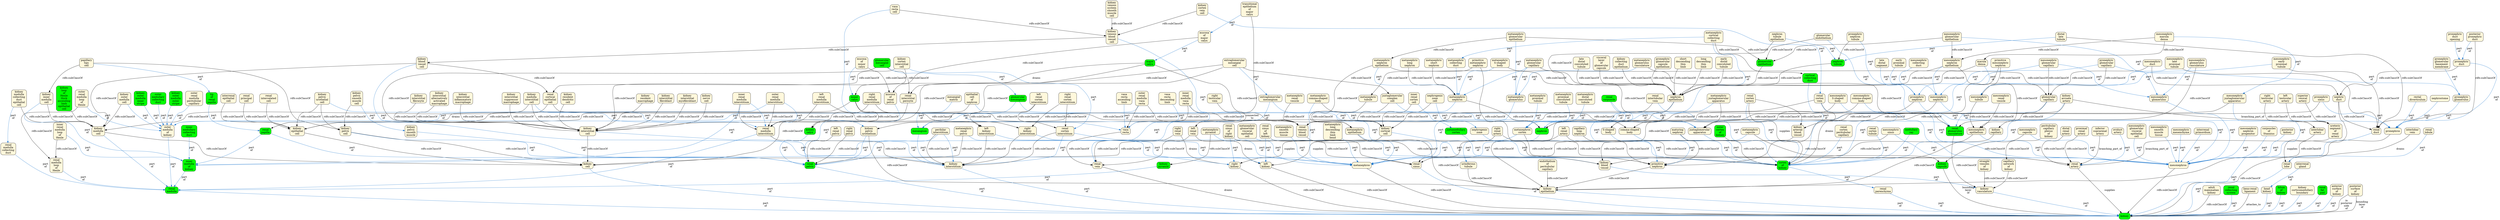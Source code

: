 digraph {
  http___purl_obolibrary_org_obo_CL_0002173 [label="extraglomerular\nmesangial\ncell",shape=box,font=helvetica,fillcolor=cornsilk,style="filled,rounded"]
  http___purl_obolibrary_org_obo_CL_0002518 [label="kidney\nepithelial\ncell",shape=box,font=helvetica,fillcolor=cornsilk,style="filled,rounded"]
  http___purl_obolibrary_org_obo_CL_0002519 [label="interrenal\nepithelial\ncell",shape=box,font=helvetica,fillcolor=cornsilk,style="filled,rounded"]
  http___purl_obolibrary_org_obo_CL_0002523 [label="mesonephric\nglomerular\nvisceral\nepithelial\ncell",shape=box,font=helvetica,fillcolor=cornsilk,style="filled,rounded"]
  http___purl_obolibrary_org_obo_CL_0002525 [label="metanephric\nglomerular\nvisceral\nepithelial\ncell",shape=box,font=helvetica,fillcolor=cornsilk,style="filled,rounded"]
  http___purl_obolibrary_org_obo_CL_0002584 [label="renal\ncortical\nepithelial\ncell",shape=box,font=helvetica,fillcolor=cornsilk,style="filled,rounded"]
  http___purl_obolibrary_org_obo_CL_0002681 [label="kidney\ncortical\ncell",shape=box,font=helvetica,fillcolor=cornsilk,style="filled,rounded"]
  http___purl_obolibrary_org_obo_CL_0005009 [label="renal\nprincipal\ncell",shape=box,font=helvetica,fillcolor=cornsilk,style="filled,rounded"]
  http___purl_obolibrary_org_obo_CL_0005010 [label="renal\nintercalated\ncell",shape=box,font=helvetica,fillcolor=cornsilk,style="filled,rounded"]
  http___purl_obolibrary_org_obo_CL_0009019 [label="nephrogenic\nzone\ncell",shape=box,font=helvetica,fillcolor=cornsilk,style="filled,rounded"]
  http___purl_obolibrary_org_obo_CL_1000449 [label="epithelial\ncell\nof\nnephron",shape=box,font=helvetica,fillcolor=cornsilk,style="filled,rounded"]
  http___purl_obolibrary_org_obo_CL_1000497 [label="kidney\ncell",shape=box,font=helvetica,fillcolor=cornsilk,style="filled,rounded"]
  http___purl_obolibrary_org_obo_CL_1000500 [label="kidney\ninterstitial\ncell",shape=box,font=helvetica,fillcolor=cornsilk,style="filled,rounded"]
  http___purl_obolibrary_org_obo_CL_1000504 [label="kidney\nmedulla\ncell",shape=box,font=helvetica,fillcolor=cornsilk,style="filled,rounded"]
  http___purl_obolibrary_org_obo_CL_1000505 [label="kidney\npelvis\ncell",shape=box,font=helvetica,fillcolor=cornsilk,style="filled,rounded"]
  http___purl_obolibrary_org_obo_CL_1000546 [label="kidney\nmedulla\ncollecting\nduct\nepithelial\ncell",shape=box,font=helvetica,fillcolor=cornsilk,style="filled,rounded"]
  http___purl_obolibrary_org_obo_CL_1000596 [label="inner\nrenal\ncortex\ncell",shape=box,font=helvetica,fillcolor=cornsilk,style="filled,rounded"]
  http___purl_obolibrary_org_obo_CL_1000597 [label="papillary\ntips\ncell",shape=box,font=helvetica,fillcolor=cornsilk,style="filled,rounded"]
  http___purl_obolibrary_org_obo_CL_1000606 [label="kidney\nnerve\ncell",shape=box,font=helvetica,fillcolor=cornsilk,style="filled,rounded"]
  http___purl_obolibrary_org_obo_CL_1000616 [label="kidney\nouter\nmedulla\ncell",shape=box,font=helvetica,fillcolor=cornsilk,style="filled,rounded"]
  http___purl_obolibrary_org_obo_CL_1000617 [label="kidney\ninner\nmedulla\ncell",shape=box,font=helvetica,fillcolor=cornsilk,style="filled,rounded"]
  http___purl_obolibrary_org_obo_CL_1000618 [label="juxtaglomerular\ncomplex\ncell",shape=box,font=helvetica,fillcolor=cornsilk,style="filled,rounded"]
  http___purl_obolibrary_org_obo_CL_1000681 [label="kidney\ncortex\ninterstitial\ncell",shape=box,font=helvetica,fillcolor=cornsilk,style="filled,rounded"]
  http___purl_obolibrary_org_obo_CL_1000682 [label="kidney\nmedulla\ninterstitial\ncell",shape=box,font=helvetica,fillcolor=cornsilk,style="filled,rounded"]
  http___purl_obolibrary_org_obo_CL_1000691 [label="kidney\ninterstitial\nmyofibroblast",shape=box,font=helvetica,fillcolor=cornsilk,style="filled,rounded"]
  http___purl_obolibrary_org_obo_CL_1000692 [label="kidney\ninterstitial\nfibroblast",shape=box,font=helvetica,fillcolor=cornsilk,style="filled,rounded"]
  http___purl_obolibrary_org_obo_CL_1000693 [label="kidney\ninterstitial\nfibrocyte",shape=box,font=helvetica,fillcolor=cornsilk,style="filled,rounded"]
  http___purl_obolibrary_org_obo_CL_1000695 [label="kidney\ninterstitial\nalternatively\nactivated\nmacrophage",shape=box,font=helvetica,fillcolor=cornsilk,style="filled,rounded"]
  http___purl_obolibrary_org_obo_CL_1000696 [label="kidney\ninterstitial\ninflammatory\nmacrophage",shape=box,font=helvetica,fillcolor=cornsilk,style="filled,rounded"]
  http___purl_obolibrary_org_obo_CL_1000697 [label="kidney\ninterstitial\nsuppressor\nmacrophage",shape=box,font=helvetica,fillcolor=cornsilk,style="filled,rounded"]
  http___purl_obolibrary_org_obo_CL_1000698 [label="kidney\nresident\nmacrophage",shape=box,font=helvetica,fillcolor=cornsilk,style="filled,rounded"]
  http___purl_obolibrary_org_obo_CL_1000699 [label="kidney\nresident\ndendritic\ncell",shape=box,font=helvetica,fillcolor=cornsilk,style="filled,rounded"]
  http___purl_obolibrary_org_obo_CL_1000702 [label="kidney\npelvis\nsmooth\nmuscle\ncell",shape=box,font=helvetica,fillcolor=cornsilk,style="filled,rounded"]
  http___purl_obolibrary_org_obo_CL_1000703 [label="kidney\npelvis\nurothelial\ncell",shape=box,font=helvetica,fillcolor=cornsilk,style="filled,rounded"]
  http___purl_obolibrary_org_obo_CL_1000742 [label="glomerular\nmesangial\ncell",shape=box,font=helvetica,fillcolor=green,style="filled,rounded"]
  http___purl_obolibrary_org_obo_CL_1000854 [label="kidney\nblood\nvessel\ncell",shape=box,font=helvetica,fillcolor=cornsilk,style="filled,rounded"]
  http___purl_obolibrary_org_obo_CL_1000893 [label="kidney\nvenous\nblood\nvessel\ncell",shape=box,font=helvetica,fillcolor=cornsilk,style="filled,rounded"]
  http___purl_obolibrary_org_obo_CL_1001036 [label="vasa\nrecta\ncell",shape=box,font=helvetica,fillcolor=cornsilk,style="filled,rounded"]
  http___purl_obolibrary_org_obo_CL_1001052 [label="kidney\ncortex\nvein\ncell",shape=box,font=helvetica,fillcolor=cornsilk,style="filled,rounded"]
  http___purl_obolibrary_org_obo_CL_1001068 [label="kidney\nvenous\nsystem\nsmooth\nmuscle\ncell",shape=box,font=helvetica,fillcolor=cornsilk,style="filled,rounded"]
  http___purl_obolibrary_org_obo_CL_1001106 [label="kidney\nloop\nof\nHenle\nthick\nascending\nlimb\nepithelial\ncell",shape=box,font=helvetica,fillcolor=green,style="filled,rounded"]
  http___purl_obolibrary_org_obo_CL_1001318 [label="renal\ninterstitial\npericyte",shape=box,font=helvetica,fillcolor=cornsilk,style="filled,rounded"]
  http___purl_obolibrary_org_obo_UBERON_0000080 [label=mesonephros,shape=box,font=helvetica,fillcolor=cornsilk,style="filled,rounded"]
  http___purl_obolibrary_org_obo_UBERON_0000081 [label=metanephros,shape=box,font=helvetica,fillcolor=cornsilk,style="filled,rounded"]
  http___purl_obolibrary_org_obo_UBERON_0000082 [label="adult\nmammalian\nkidney",shape=box,font=helvetica,fillcolor=cornsilk,style="filled,rounded"]
  http___purl_obolibrary_org_obo_UBERON_0000083 [label="mesonephric\ntubule",shape=box,font=helvetica,fillcolor=cornsilk,style="filled,rounded"]
  http___purl_obolibrary_org_obo_UBERON_0000362 [label="renal\nmedulla",shape=box,font=helvetica,fillcolor=green,style="filled,rounded"]
  http___purl_obolibrary_org_obo_UBERON_0000442 [label="right\ntesticular\nvein",shape=box,font=helvetica,fillcolor=cornsilk,style="filled,rounded"]
  http___purl_obolibrary_org_obo_UBERON_0001140 [label="renal\nvein",shape=box,font=helvetica,fillcolor=cornsilk,style="filled,rounded"]
  http___purl_obolibrary_org_obo_UBERON_0001141 [label="right\nrenal\nvein",shape=box,font=helvetica,fillcolor=cornsilk,style="filled,rounded"]
  http___purl_obolibrary_org_obo_UBERON_0001142 [label="left\nrenal\nvein",shape=box,font=helvetica,fillcolor=cornsilk,style="filled,rounded"]
  http___purl_obolibrary_org_obo_UBERON_0001184 [label="renal\nartery",shape=box,font=helvetica,fillcolor=cornsilk,style="filled,rounded"]
  http___purl_obolibrary_org_obo_UBERON_0001185 [label="right\nrenal\nartery",shape=box,font=helvetica,fillcolor=cornsilk,style="filled,rounded"]
  http___purl_obolibrary_org_obo_UBERON_0001186 [label="left\nrenal\nartery",shape=box,font=helvetica,fillcolor=cornsilk,style="filled,rounded"]
  http___purl_obolibrary_org_obo_UBERON_0001188 [label="right\ntesticular\nartery",shape=box,font=helvetica,fillcolor=cornsilk,style="filled,rounded"]
  http___purl_obolibrary_org_obo_UBERON_0001189 [label="left\ntesticular\nartery",shape=box,font=helvetica,fillcolor=cornsilk,style="filled,rounded"]
  http___purl_obolibrary_org_obo_UBERON_0001224 [label="renal\npelvis",shape=box,font=helvetica,fillcolor=green,style="filled,rounded"]
  http___purl_obolibrary_org_obo_UBERON_0001225 [label="cortex\nof\nkidney",shape=box,font=helvetica,fillcolor=green,style="filled,rounded"]
  http___purl_obolibrary_org_obo_UBERON_0001226 [label="major\ncalyx",shape=box,font=helvetica,fillcolor=green,style="filled,rounded"]
  http___purl_obolibrary_org_obo_UBERON_0001227 [label="minor\ncalyx",shape=box,font=helvetica,fillcolor=green,style="filled,rounded"]
  http___purl_obolibrary_org_obo_UBERON_0001228 [label="renal\npapilla",shape=box,font=helvetica,fillcolor=green,style="filled,rounded"]
  http___purl_obolibrary_org_obo_UBERON_0001229 [label="renal\ncorpuscle",shape=box,font=helvetica,fillcolor=green,style="filled,rounded"]
  http___purl_obolibrary_org_obo_UBERON_0001231 [label="nephron\ntubule",shape=box,font=helvetica,fillcolor=green,style="filled,rounded"]
  http___purl_obolibrary_org_obo_UBERON_0001285 [label=nephron,shape=box,font=helvetica,fillcolor=green,style="filled,rounded"]
  http___purl_obolibrary_org_obo_UBERON_0001293 [label="outer\nmedulla\nof\nkidney",shape=box,font=helvetica,fillcolor=cornsilk,style="filled,rounded"]
  http___purl_obolibrary_org_obo_UBERON_0001294 [label="inner\nmedulla\nof\nkidney",shape=box,font=helvetica,fillcolor=green,style="filled,rounded"]
  http___purl_obolibrary_org_obo_UBERON_0001312 [label="superior\nvesical\nartery",shape=box,font=helvetica,fillcolor=cornsilk,style="filled,rounded"]
  http___purl_obolibrary_org_obo_UBERON_0001552 [label="kidney\narcuate\nartery",shape=box,font=helvetica,fillcolor=cornsilk,style="filled,rounded"]
  http___purl_obolibrary_org_obo_UBERON_0002015 [label="kidney\ncapsule",shape=box,font=helvetica,fillcolor=green,style="filled,rounded"]
  http___purl_obolibrary_org_obo_UBERON_0002056 [label="inferior\nsuprarenal\nartery",shape=box,font=helvetica,fillcolor=cornsilk,style="filled,rounded"]
  http___purl_obolibrary_org_obo_UBERON_0002113 [label=kidney,shape=box,font=helvetica,fillcolor=green,style="filled,rounded"]
  http___purl_obolibrary_org_obo_UBERON_0002120 [label=pronephros,shape=box,font=helvetica,fillcolor=cornsilk,style="filled,rounded"]
  http___purl_obolibrary_org_obo_UBERON_0002189 [label="outer\ncortex\nof\nkidney",shape=box,font=helvetica,fillcolor=green,style="filled,rounded"]
  http___purl_obolibrary_org_obo_UBERON_0002303 [label="juxtaglomerular\napparatus",shape=box,font=helvetica,fillcolor=cornsilk,style="filled,rounded"]
  http___purl_obolibrary_org_obo_UBERON_0002319 [label=mesangium,shape=box,font=helvetica,fillcolor=green,style="filled,rounded"]
  http___purl_obolibrary_org_obo_UBERON_0002320 [label="glomerular\nmesangium",shape=box,font=helvetica,fillcolor=green,style="filled,rounded"]
  http___purl_obolibrary_org_obo_UBERON_0002321 [label="extraglomerular\nmesangium",shape=box,font=helvetica,fillcolor=cornsilk,style="filled,rounded"]
  http___purl_obolibrary_org_obo_UBERON_0002335 [label="macula\ndensa",shape=box,font=helvetica,fillcolor=cornsilk,style="filled,rounded"]
  http___purl_obolibrary_org_obo_UBERON_0003060 [label="pronephric\nduct",shape=box,font=helvetica,fillcolor=cornsilk,style="filled,rounded"]
  http___purl_obolibrary_org_obo_UBERON_0003074 [label="mesonephric\nduct",shape=box,font=helvetica,fillcolor=cornsilk,style="filled,rounded"]
  http___purl_obolibrary_org_obo_UBERON_0003455 [label="inner\nrenal\nmedulla\nloop\nof\nHenle",shape=box,font=helvetica,fillcolor=cornsilk,style="filled,rounded"]
  http___purl_obolibrary_org_obo_UBERON_0003468 [label="ureteric\nsegment\nof\nrenal\nartery",shape=box,font=helvetica,fillcolor=cornsilk,style="filled,rounded"]
  http___purl_obolibrary_org_obo_UBERON_0003517 [label="kidney\nblood\nvessel",shape=box,font=helvetica,fillcolor=cornsilk,style="filled,rounded"]
  http___purl_obolibrary_org_obo_UBERON_0003527 [label="kidney\ncapillary",shape=box,font=helvetica,fillcolor=cornsilk,style="filled,rounded"]
  http___purl_obolibrary_org_obo_UBERON_0003644 [label="kidney\narterial\nblood\nvessel",shape=box,font=helvetica,fillcolor=cornsilk,style="filled,rounded"]
  http___purl_obolibrary_org_obo_UBERON_0004100 [label="renal\ncollecting\nsystem",shape=box,font=helvetica,fillcolor=green,style="filled,rounded"]
  http___purl_obolibrary_org_obo_UBERON_0004188 [label="glomerular\nepithelium",shape=box,font=helvetica,fillcolor=green,style="filled,rounded"]
  http___purl_obolibrary_org_obo_UBERON_0004189 [label="glomerular\nendothelium",shape=box,font=helvetica,fillcolor=cornsilk,style="filled,rounded"]
  http___purl_obolibrary_org_obo_UBERON_0004190 [label="renal\nglomerulus\nvasculature",shape=box,font=helvetica,fillcolor=green,style="filled,rounded"]
  http___purl_obolibrary_org_obo_UBERON_0004198 [label="comma-shaped\nbody",shape=box,font=helvetica,fillcolor=cornsilk,style="filled,rounded"]
  http___purl_obolibrary_org_obo_UBERON_0004199 [label="S-shaped\nbody",shape=box,font=helvetica,fillcolor=cornsilk,style="filled,rounded"]
  http___purl_obolibrary_org_obo_UBERON_0004200 [label="kidney\npyramid",shape=box,font=helvetica,fillcolor=green,style="filled,rounded"]
  http___purl_obolibrary_org_obo_UBERON_0004201 [label="kidney\nouter\nmedulla\ninner\nstripe",shape=box,font=helvetica,fillcolor=green,style="filled,rounded"]
  http___purl_obolibrary_org_obo_UBERON_0004202 [label="kidney\nouter\nmedulla\nouter\nstripe",shape=box,font=helvetica,fillcolor=green,style="filled,rounded"]
  http___purl_obolibrary_org_obo_UBERON_0004203 [label="cortical\ncollecting\nduct",shape=box,font=helvetica,fillcolor=green,style="filled,rounded"]
  http___purl_obolibrary_org_obo_UBERON_0004204 [label="outer\nmedullary\ncollecting\nduct",shape=box,font=helvetica,fillcolor=green,style="filled,rounded"]
  http___purl_obolibrary_org_obo_UBERON_0004205 [label="inner\nmedullary\ncollecting\nduct",shape=box,font=helvetica,fillcolor=green,style="filled,rounded"]
  http___purl_obolibrary_org_obo_UBERON_0004211 [label="nephron\nepithelium",shape=box,font=helvetica,fillcolor=cornsilk,style="filled,rounded"]
  http___purl_obolibrary_org_obo_UBERON_0004212 [label="glomerular\ncapillary",shape=box,font=helvetica,fillcolor=cornsilk,style="filled,rounded"]
  http___purl_obolibrary_org_obo_UBERON_0004227 [label="kidney\npelvis\nsmooth\nmuscle",shape=box,font=helvetica,fillcolor=cornsilk,style="filled,rounded"]
  http___purl_obolibrary_org_obo_UBERON_0004538 [label="left\nkidney",shape=box,font=helvetica,fillcolor=cornsilk,style="filled,rounded"]
  http___purl_obolibrary_org_obo_UBERON_0004539 [label="right\nkidney",shape=box,font=helvetica,fillcolor=cornsilk,style="filled,rounded"]
  http___purl_obolibrary_org_obo_UBERON_0004687 [label="lieno-renal\nligament",shape=box,font=helvetica,fillcolor=cornsilk,style="filled,rounded"]
  http___purl_obolibrary_org_obo_UBERON_0004726 [label="vasa\nrecta",shape=box,font=helvetica,fillcolor=cornsilk,style="filled,rounded"]
  http___purl_obolibrary_org_obo_UBERON_0004736 [label="metanephric\nglomerulus",shape=box,font=helvetica,fillcolor=cornsilk,style="filled,rounded"]
  http___purl_obolibrary_org_obo_UBERON_0004737 [label="metanephric\ncollecting\nduct",shape=box,font=helvetica,fillcolor=cornsilk,style="filled,rounded"]
  http___purl_obolibrary_org_obo_UBERON_0004738 [label="metanephric\njuxtaglomerular\napparatus",shape=box,font=helvetica,fillcolor=cornsilk,style="filled,rounded"]
  http___purl_obolibrary_org_obo_UBERON_0004739 [label="pronephric\nglomerulus",shape=box,font=helvetica,fillcolor=cornsilk,style="filled,rounded"]
  http___purl_obolibrary_org_obo_UBERON_0004775 [label="outer\nrenal\nmedulla\nvasa\nrecta",shape=box,font=helvetica,fillcolor=cornsilk,style="filled,rounded"]
  http___purl_obolibrary_org_obo_UBERON_0004776 [label="inner\nrenal\nmedulla\nvasa\nrecta",shape=box,font=helvetica,fillcolor=cornsilk,style="filled,rounded"]
  http___purl_obolibrary_org_obo_UBERON_0004788 [label="kidney\npelvis\nurothelium",shape=box,font=helvetica,fillcolor=cornsilk,style="filled,rounded"]
  http___purl_obolibrary_org_obo_UBERON_0004810 [label="nephron\ntubule\nepithelium",shape=box,font=helvetica,fillcolor=cornsilk,style="filled,rounded"]
  http___purl_obolibrary_org_obo_UBERON_0004819 [label="kidney\nepithelium",shape=box,font=helvetica,fillcolor=cornsilk,style="filled,rounded"]
  http___purl_obolibrary_org_obo_UBERON_0005006 [label="mucosa\nof\nrenal\npelvis",shape=box,font=helvetica,fillcolor=cornsilk,style="filled,rounded"]
  http___purl_obolibrary_org_obo_UBERON_0005007 [label="mucosa\nof\nmajor\ncalyx",shape=box,font=helvetica,fillcolor=cornsilk,style="filled,rounded"]
  http___purl_obolibrary_org_obo_UBERON_0005008 [label="mucosa\nof\nminor\ncalyx",shape=box,font=helvetica,fillcolor=cornsilk,style="filled,rounded"]
  http___purl_obolibrary_org_obo_UBERON_0005099 [label="short\ndescending\nthin\nlimb",shape=box,font=helvetica,fillcolor=cornsilk,style="filled,rounded"]
  http___purl_obolibrary_org_obo_UBERON_0005100 [label="long\ndescending\nthin\nlimb",shape=box,font=helvetica,fillcolor=cornsilk,style="filled,rounded"]
  http___purl_obolibrary_org_obo_UBERON_0005101 [label="early\ndistal\nconvoluted\ntubule",shape=box,font=helvetica,fillcolor=cornsilk,style="filled,rounded"]
  http___purl_obolibrary_org_obo_UBERON_0005102 [label="late\ndistal\nconvoluted\ntubule",shape=box,font=helvetica,fillcolor=cornsilk,style="filled,rounded"]
  http___purl_obolibrary_org_obo_UBERON_0005103 [label="mesonephric\nepithelium",shape=box,font=helvetica,fillcolor=cornsilk,style="filled,rounded"]
  http___purl_obolibrary_org_obo_UBERON_0005106 [label="metanephric\ntubule",shape=box,font=helvetica,fillcolor=cornsilk,style="filled,rounded"]
  http___purl_obolibrary_org_obo_UBERON_0005108 [label="metanephric\nepithelium",shape=box,font=helvetica,fillcolor=cornsilk,style="filled,rounded"]
  http___purl_obolibrary_org_obo_UBERON_0005109 [label="metanephric\nsmooth\nmuscle\ntissue",shape=box,font=helvetica,fillcolor=cornsilk,style="filled,rounded"]
  http___purl_obolibrary_org_obo_UBERON_0005110 [label="metanephric\nnephron",shape=box,font=helvetica,fillcolor=cornsilk,style="filled,rounded"]
  http___purl_obolibrary_org_obo_UBERON_0005111 [label="metanephric\npyramid",shape=box,font=helvetica,fillcolor=cornsilk,style="filled,rounded"]
  http___purl_obolibrary_org_obo_UBERON_0005115 [label="metanephric\ncortical\ncollecting\nduct",shape=box,font=helvetica,fillcolor=cornsilk,style="filled,rounded"]
  http___purl_obolibrary_org_obo_UBERON_0005117 [label="metanephric\ndistal\nconvoluted\ntubule",shape=box,font=helvetica,fillcolor=cornsilk,style="filled,rounded"]
  http___purl_obolibrary_org_obo_UBERON_0005121 [label="metanephric\nlong\ndescending\nthin\nlimb\nbend",shape=box,font=helvetica,fillcolor=cornsilk,style="filled,rounded"]
  http___purl_obolibrary_org_obo_UBERON_0005124 [label="metanephric\nproximal\nconvoluted\ntubule",shape=box,font=helvetica,fillcolor=cornsilk,style="filled,rounded"]
  http___purl_obolibrary_org_obo_UBERON_0005132 [label="metanephric\nlong\nnephron",shape=box,font=helvetica,fillcolor=cornsilk,style="filled,rounded"]
  http___purl_obolibrary_org_obo_UBERON_0005133 [label="metanephric\nglomerulus\nvasculature",shape=box,font=helvetica,fillcolor=cornsilk,style="filled,rounded"]
  http___purl_obolibrary_org_obo_UBERON_0005134 [label="metanephric\nnephron\nepithelium",shape=box,font=helvetica,fillcolor=cornsilk,style="filled,rounded"]
  http___purl_obolibrary_org_obo_UBERON_0005135 [label="metanephric\nglomerular\nepithelium",shape=box,font=helvetica,fillcolor=cornsilk,style="filled,rounded"]
  http___purl_obolibrary_org_obo_UBERON_0005137 [label="metanephric\ncapsule",shape=box,font=helvetica,fillcolor=cornsilk,style="filled,rounded"]
  http___purl_obolibrary_org_obo_UBERON_0005140 [label="metanephric\nshort\nnephron",shape=box,font=helvetica,fillcolor=cornsilk,style="filled,rounded"]
  http___purl_obolibrary_org_obo_UBERON_0005144 [label="metanephric\nglomerular\ncapillary",shape=box,font=helvetica,fillcolor=cornsilk,style="filled,rounded"]
  http___purl_obolibrary_org_obo_UBERON_0005145 [label="metanephric\ncomma-shaped\nbody",shape=box,font=helvetica,fillcolor=cornsilk,style="filled,rounded"]
  http___purl_obolibrary_org_obo_UBERON_0005147 [label="metanephric\nrenal\nvesicle",shape=box,font=helvetica,fillcolor=cornsilk,style="filled,rounded"]
  http___purl_obolibrary_org_obo_UBERON_0005148 [label="metanephric\nS-shaped\nbody",shape=box,font=helvetica,fillcolor=cornsilk,style="filled,rounded"]
  http___purl_obolibrary_org_obo_UBERON_0005151 [label="metanephric\nproximal\ntubule",shape=box,font=helvetica,fillcolor=cornsilk,style="filled,rounded"]
  http___purl_obolibrary_org_obo_UBERON_0005168 [label="renal\ninterlobular\nvein",shape=box,font=helvetica,fillcolor=cornsilk,style="filled,rounded"]
  http___purl_obolibrary_org_obo_UBERON_0005185 [label="renal\nmedulla\ncollecting\nduct",shape=box,font=helvetica,fillcolor=cornsilk,style="filled,rounded"]
  http___purl_obolibrary_org_obo_UBERON_0005211 [label="renal\nmedulla\ninterstitium",shape=box,font=helvetica,fillcolor=cornsilk,style="filled,rounded"]
  http___purl_obolibrary_org_obo_UBERON_0005213 [label="outer\nrenal\nmedulla\ninterstitium",shape=box,font=helvetica,fillcolor=cornsilk,style="filled,rounded"]
  http___purl_obolibrary_org_obo_UBERON_0005214 [label="inner\nrenal\nmedulla\ninterstitium",shape=box,font=helvetica,fillcolor=cornsilk,style="filled,rounded"]
  http___purl_obolibrary_org_obo_UBERON_0005215 [label="kidney\ninterstitium",shape=box,font=helvetica,fillcolor=cornsilk,style="filled,rounded"]
  http___purl_obolibrary_org_obo_UBERON_0005249 [label="metanephric\nrenal\npelvis",shape=box,font=helvetica,fillcolor=cornsilk,style="filled,rounded"]
  http___purl_obolibrary_org_obo_UBERON_0005268 [label="renal\ncortex\nartery",shape=box,font=helvetica,fillcolor=cornsilk,style="filled,rounded"]
  http___purl_obolibrary_org_obo_UBERON_0005269 [label="renal\ncortex\nvein",shape=box,font=helvetica,fillcolor=cornsilk,style="filled,rounded"]
  http___purl_obolibrary_org_obo_UBERON_0005270 [label="renal\ncortex\ninterstitium",shape=box,font=helvetica,fillcolor=cornsilk,style="filled,rounded"]
  http___purl_obolibrary_org_obo_UBERON_0005271 [label="juxtamedullary\ncortex",shape=box,font=helvetica,fillcolor=green,style="filled,rounded"]
  http___purl_obolibrary_org_obo_UBERON_0005308 [label=nephrostome,shape=box,font=helvetica,fillcolor=cornsilk,style="filled,rounded"]
  http___purl_obolibrary_org_obo_UBERON_0005309 [label="pronephric\nnephron",shape=box,font=helvetica,fillcolor=cornsilk,style="filled,rounded"]
  http___purl_obolibrary_org_obo_UBERON_0005310 [label="pronephric\nnephron\ntubule",shape=box,font=helvetica,fillcolor=cornsilk,style="filled,rounded"]
  http___purl_obolibrary_org_obo_UBERON_0005319 [label="mesonephric\ncollecting\nduct",shape=box,font=helvetica,fillcolor=cornsilk,style="filled,rounded"]
  http___purl_obolibrary_org_obo_UBERON_0005320 [label="mesonephric\njuxtaglomerular\napparatus",shape=box,font=helvetica,fillcolor=cornsilk,style="filled,rounded"]
  http___purl_obolibrary_org_obo_UBERON_0005321 [label="mesonephric\nsmooth\nmuscle\ntissue",shape=box,font=helvetica,fillcolor=cornsilk,style="filled,rounded"]
  http___purl_obolibrary_org_obo_UBERON_0005322 [label="mesonephric\nnephron",shape=box,font=helvetica,fillcolor=cornsilk,style="filled,rounded"]
  http___purl_obolibrary_org_obo_UBERON_0005323 [label="mesonephric\nmesenchyme",shape=box,font=helvetica,fillcolor=cornsilk,style="filled,rounded"]
  http___purl_obolibrary_org_obo_UBERON_0005324 [label="mesonephric\nmacula\ndensa",shape=box,font=helvetica,fillcolor=cornsilk,style="filled,rounded"]
  http___purl_obolibrary_org_obo_UBERON_0005325 [label="mesonephric\nglomerulus",shape=box,font=helvetica,fillcolor=cornsilk,style="filled,rounded"]
  http___purl_obolibrary_org_obo_UBERON_0005326 [label="mesonephric\nglomerulus\nvasculature",shape=box,font=helvetica,fillcolor=cornsilk,style="filled,rounded"]
  http___purl_obolibrary_org_obo_UBERON_0005327 [label="mesonephric\nglomerular\nepithelium",shape=box,font=helvetica,fillcolor=cornsilk,style="filled,rounded"]
  http___purl_obolibrary_org_obo_UBERON_0005328 [label="mesonephric\ncomma-shaped\nbody",shape=box,font=helvetica,fillcolor=cornsilk,style="filled,rounded"]
  http___purl_obolibrary_org_obo_UBERON_0005330 [label="mesonephric\nnephron\nepithelium",shape=box,font=helvetica,fillcolor=cornsilk,style="filled,rounded"]
  http___purl_obolibrary_org_obo_UBERON_0005331 [label="mesonephric\nrenal\nvesicle",shape=box,font=helvetica,fillcolor=cornsilk,style="filled,rounded"]
  http___purl_obolibrary_org_obo_UBERON_0005332 [label="mesonephric\nS-shaped\nbody",shape=box,font=helvetica,fillcolor=cornsilk,style="filled,rounded"]
  http___purl_obolibrary_org_obo_UBERON_0005751 [label="visceral\nlayer\nof\nglomerular\ncapsule",shape=box,font=helvetica,fillcolor=cornsilk,style="filled,rounded"]
  http___purl_obolibrary_org_obo_UBERON_0005912 [label="transitional\nepithelium\nof\nmajor\ncalyx",shape=box,font=helvetica,fillcolor=cornsilk,style="filled,rounded"]
  http___purl_obolibrary_org_obo_UBERON_0006170 [label="mesonephric\ncapsule",shape=box,font=helvetica,fillcolor=cornsilk,style="filled,rounded"]
  http___purl_obolibrary_org_obo_UBERON_0006171 [label="renal\nsinus",shape=box,font=helvetica,fillcolor=cornsilk,style="filled,rounded"]
  http___purl_obolibrary_org_obo_UBERON_0006172 [label="rectal\ndiverticulum",shape=box,font=helvetica,fillcolor=cornsilk,style="filled,rounded"]
  http___purl_obolibrary_org_obo_UBERON_0006174 [label="pronephric\nsinus",shape=box,font=helvetica,fillcolor=cornsilk,style="filled,rounded"]
  http___purl_obolibrary_org_obo_UBERON_0006183 [label="mesonephric\nglomerular\ncapillary",shape=box,font=helvetica,fillcolor=cornsilk,style="filled,rounded"]
  http___purl_obolibrary_org_obo_UBERON_0006194 [label="renal\nsinus\nof\nright\nkidney",shape=box,font=helvetica,fillcolor=cornsilk,style="filled,rounded"]
  http___purl_obolibrary_org_obo_UBERON_0006195 [label="renal\nsinus\nof\nleft\nkidney",shape=box,font=helvetica,fillcolor=cornsilk,style="filled,rounded"]
  http___purl_obolibrary_org_obo_UBERON_0006196 [label="mesonephric\nsinus",shape=box,font=helvetica,fillcolor=cornsilk,style="filled,rounded"]
  http___purl_obolibrary_org_obo_UBERON_0006341 [label="outer\nrenal\nmedulla\nperitubular\ncapillary",shape=box,font=helvetica,fillcolor=cornsilk,style="filled,rounded"]
  http___purl_obolibrary_org_obo_UBERON_0006373 [label="perihilar\ninterstitium",shape=box,font=helvetica,fillcolor=cornsilk,style="filled,rounded"]
  http___purl_obolibrary_org_obo_UBERON_0006517 [label="kidney\ncalyx",shape=box,font=helvetica,fillcolor=green,style="filled,rounded"]
  http___purl_obolibrary_org_obo_UBERON_0006544 [label="kidney\nvasculature",shape=box,font=helvetica,fillcolor=cornsilk,style="filled,rounded"]
  http___purl_obolibrary_org_obo_UBERON_0006553 [label="renal\nduct",shape=box,font=helvetica,fillcolor=cornsilk,style="filled,rounded"]
  http___purl_obolibrary_org_obo_UBERON_0006851 [label="renal\ncortex\nperitubular\ncapillary",shape=box,font=helvetica,fillcolor=cornsilk,style="filled,rounded"]
  http___purl_obolibrary_org_obo_UBERON_0006853 [label="renal\ncortex\ntubule",shape=box,font=helvetica,fillcolor=cornsilk,style="filled,rounded"]
  http___purl_obolibrary_org_obo_UBERON_0006856 [label="interrenal\ngland",shape=box,font=helvetica,fillcolor=cornsilk,style="filled,rounded"]
  http___purl_obolibrary_org_obo_UBERON_0006857 [label="interrenal\nprimordium",shape=box,font=helvetica,fillcolor=cornsilk,style="filled,rounded"]
  http___purl_obolibrary_org_obo_UBERON_0007132 [label="head\nkidney",shape=box,font=helvetica,fillcolor=cornsilk,style="filled,rounded"]
  http___purl_obolibrary_org_obo_UBERON_0007306 [label="pronephric\nglomerular\ncapillary",shape=box,font=helvetica,fillcolor=cornsilk,style="filled,rounded"]
  http___purl_obolibrary_org_obo_UBERON_0007307 [label="pronephric\nglomerular\nbasement\nmembrane",shape=box,font=helvetica,fillcolor=cornsilk,style="filled,rounded"]
  http___purl_obolibrary_org_obo_UBERON_0007653 [label="capillary\nloop\nnephron",shape=box,font=helvetica,fillcolor=cornsilk,style="filled,rounded"]
  http___purl_obolibrary_org_obo_UBERON_0007654 [label="maturing\nnephron",shape=box,font=helvetica,fillcolor=cornsilk,style="filled,rounded"]
  http___purl_obolibrary_org_obo_UBERON_0007684 [label="uriniferous\ntubule",shape=box,font=helvetica,fillcolor=cornsilk,style="filled,rounded"]
  http___purl_obolibrary_org_obo_UBERON_0008716 [label="hilum\nof\nkidney",shape=box,font=helvetica,fillcolor=green,style="filled,rounded"]
  http___purl_obolibrary_org_obo_UBERON_0008987 [label="renal\nparenchyma",shape=box,font=helvetica,fillcolor=cornsilk,style="filled,rounded"]
  http___purl_obolibrary_org_obo_UBERON_0009091 [label="vasa\nrecta\nascending\nlimb",shape=box,font=helvetica,fillcolor=cornsilk,style="filled,rounded"]
  http___purl_obolibrary_org_obo_UBERON_0009095 [label="tip\nof\nrenal\npapilla",shape=box,font=helvetica,fillcolor=green,style="filled,rounded"]
  http___purl_obolibrary_org_obo_UBERON_0009201 [label="nephric\nduct",shape=box,font=helvetica,fillcolor=cornsilk,style="filled,rounded"]
  http___purl_obolibrary_org_obo_UBERON_0009202 [label="vasa\nrecta\ndescending\nlimb",shape=box,font=helvetica,fillcolor=cornsilk,style="filled,rounded"]
  http___purl_obolibrary_org_obo_UBERON_0009871 [label="nephrogenic\nzone",shape=box,font=helvetica,fillcolor=cornsilk,style="filled,rounded"]
  http___purl_obolibrary_org_obo_UBERON_0009883 [label="medullary\nray",shape=box,font=helvetica,fillcolor=green,style="filled,rounded"]
  http___purl_obolibrary_org_obo_UBERON_0009885 [label="interlobar\nartery",shape=box,font=helvetica,fillcolor=cornsilk,style="filled,rounded"]
  http___purl_obolibrary_org_obo_UBERON_0009887 [label="interlobar\nvein",shape=box,font=helvetica,fillcolor=cornsilk,style="filled,rounded"]
  http___purl_obolibrary_org_obo_UBERON_0009913 [label="renal\nlobe",shape=box,font=helvetica,fillcolor=cornsilk,style="filled,rounded"]
  http___purl_obolibrary_org_obo_UBERON_0009914 [label="renal\nlobule",shape=box,font=helvetica,fillcolor=cornsilk,style="filled,rounded"]
  http___purl_obolibrary_org_obo_UBERON_0009917 [label="kidney\ncorticomedullary\nboundary",shape=box,font=helvetica,fillcolor=cornsilk,style="filled,rounded"]
  http___purl_obolibrary_org_obo_UBERON_0010181 [label="straight\nvenules\nof\nkidney",shape=box,font=helvetica,fillcolor=cornsilk,style="filled,rounded"]
  http___purl_obolibrary_org_obo_UBERON_0010532 [label="primitive\nnephron",shape=box,font=helvetica,fillcolor=cornsilk,style="filled,rounded"]
  http___purl_obolibrary_org_obo_UBERON_0010533 [label="metanephros\ncortex",shape=box,font=helvetica,fillcolor=cornsilk,style="filled,rounded"]
  http___purl_obolibrary_org_obo_UBERON_0010534 [label="primitive\nmesonephric\nnephron",shape=box,font=helvetica,fillcolor=cornsilk,style="filled,rounded"]
  http___purl_obolibrary_org_obo_UBERON_0010535 [label="primitive\nmetanephric\nnephron",shape=box,font=helvetica,fillcolor=cornsilk,style="filled,rounded"]
  http___purl_obolibrary_org_obo_UBERON_0010537 [label="mesonephric\nnephron\nprogenitor",shape=box,font=helvetica,fillcolor=cornsilk,style="filled,rounded"]
  http___purl_obolibrary_org_obo_UBERON_0012352 [label="mesangial\nmatrix",shape=box,font=helvetica,fillcolor=cornsilk,style="filled,rounded"]
  http___purl_obolibrary_org_obo_UBERON_0012441 [label="endothelium\nof\nperitubular\ncapillary",shape=box,font=helvetica,fillcolor=cornsilk,style="filled,rounded"]
  http___purl_obolibrary_org_obo_UBERON_0014388 [label="kidney\ncollecting\nduct\nepithelium",shape=box,font=helvetica,fillcolor=cornsilk,style="filled,rounded"]
  http___purl_obolibrary_org_obo_UBERON_0014401 [label="renal\nvenous\nblood\nvessel",shape=box,font=helvetica,fillcolor=cornsilk,style="filled,rounded"]
  http___purl_obolibrary_org_obo_UBERON_0014464 [label="renal\nfat\npad",shape=box,font=helvetica,fillcolor=green,style="filled,rounded"]
  http___purl_obolibrary_org_obo_UBERON_0018113 [label="left\nkidney\ninterstitium",shape=box,font=helvetica,fillcolor=cornsilk,style="filled,rounded"]
  http___purl_obolibrary_org_obo_UBERON_0018114 [label="right\nkidney\ninterstitium",shape=box,font=helvetica,fillcolor=cornsilk,style="filled,rounded"]
  http___purl_obolibrary_org_obo_UBERON_0018115 [label="left\nrenal\npelvis",shape=box,font=helvetica,fillcolor=cornsilk,style="filled,rounded"]
  http___purl_obolibrary_org_obo_UBERON_0018116 [label="right\nrenal\npelvis",shape=box,font=helvetica,fillcolor=cornsilk,style="filled,rounded"]
  http___purl_obolibrary_org_obo_UBERON_0018117 [label="left\nrenal\ncortex\ninterstitium",shape=box,font=helvetica,fillcolor=cornsilk,style="filled,rounded"]
  http___purl_obolibrary_org_obo_UBERON_0018118 [label="right\nrenal\ncortex\ninterstitium",shape=box,font=helvetica,fillcolor=cornsilk,style="filled,rounded"]
  http___purl_obolibrary_org_obo_UBERON_0018119 [label="left\nrenal\nmedulla\ninterstitium",shape=box,font=helvetica,fillcolor=cornsilk,style="filled,rounded"]
  http___purl_obolibrary_org_obo_UBERON_0018120 [label="right\nrenal\nmedulla\ninterstitium",shape=box,font=helvetica,fillcolor=cornsilk,style="filled,rounded"]
  http___purl_obolibrary_org_obo_UBERON_0034996 [label="outer\nrenal\nmedulla\nloop\nof\nHenle",shape=box,font=helvetica,fillcolor=cornsilk,style="filled,rounded"]
  http___purl_obolibrary_org_obo_UBERON_0034997 [label="renal\nmedulla\nloop\nof\nHenle",shape=box,font=helvetica,fillcolor=cornsilk,style="filled,rounded"]
  http___purl_obolibrary_org_obo_UBERON_0035368 [label="anterior\nsurface\nof\nkidney",shape=box,font=helvetica,fillcolor=cornsilk,style="filled,rounded"]
  http___purl_obolibrary_org_obo_UBERON_0035471 [label="posterior\nsurface\nof\nkidney",shape=box,font=helvetica,fillcolor=cornsilk,style="filled,rounded"]
  http___purl_obolibrary_org_obo_UBERON_0035758 [label="peritubular\ncapillary\nplexus\nof\nkidney",shape=box,font=helvetica,fillcolor=cornsilk,style="filled,rounded"]
  http___purl_obolibrary_org_obo_UBERON_0035762 [label="capillary\nnetwork\nof\nkidney",shape=box,font=helvetica,fillcolor=cornsilk,style="filled,rounded"]
  http___purl_obolibrary_org_obo_UBERON_2001055 [label="pronephric\nduct\nopening",shape=box,font=helvetica,fillcolor=cornsilk,style="filled,rounded"]
  http___purl_obolibrary_org_obo_UBERON_2001200 [label="corpuscles\nof\nStannius",shape=box,font=helvetica,fillcolor=cornsilk,style="filled,rounded"]
  http___purl_obolibrary_org_obo_UBERON_2001293 [label="posterior\nkidney",shape=box,font=helvetica,fillcolor=cornsilk,style="filled,rounded"]
  http___purl_obolibrary_org_obo_UBERON_2002225 [label="posterior\npronephric\nduct",shape=box,font=helvetica,fillcolor=cornsilk,style="filled,rounded"]
  http___purl_obolibrary_org_obo_UBERON_2005292 [label="distal\nlate\ntubule",shape=box,font=helvetica,fillcolor=cornsilk,style="filled,rounded"]
  http___purl_obolibrary_org_obo_UBERON_2005311 [label="pronephric\nglomerular\ncapsule\nepithelium",shape=box,font=helvetica,fillcolor=cornsilk,style="filled,rounded"]
  http___purl_obolibrary_org_obo_UBERON_3010392 [label="mesonephric\nearly\nproximal\ntubule",shape=box,font=helvetica,fillcolor=cornsilk,style="filled,rounded"]
  http___purl_obolibrary_org_obo_UBERON_3010394 [label="mesonephric\nlate\nproximal\ntubule",shape=box,font=helvetica,fillcolor=cornsilk,style="filled,rounded"]
  http___purl_obolibrary_org_obo_UBERON_3010503 [label="oviduct\nartery",shape=box,font=helvetica,fillcolor=cornsilk,style="filled,rounded"]
  http___purl_obolibrary_org_obo_UBERON_3011120 [label="early\nproximal\ntubule",shape=box,font=helvetica,fillcolor=cornsilk,style="filled,rounded"]
  http___purl_obolibrary_org_obo_UBERON_3011121 [label="late\ndistal\nsegment",shape=box,font=helvetica,fillcolor=cornsilk,style="filled,rounded"]
  http___www_ebi_ac_uk_efo_EFO_0002593 [label="distal\nrenal\nartery",shape=box,font=helvetica,fillcolor=cornsilk,style="filled,rounded"]
  http___www_ebi_ac_uk_efo_EFO_0002594 [label="proximal\nrenal\nartery",shape=box,font=helvetica,fillcolor=cornsilk,style="filled,rounded"]
  http___purl_obolibrary_org_obo_UBERON_0035471 -> http___purl_obolibrary_org_obo_UBERON_0002113 [label="in\nposterior\nside\nof"]
  http___purl_obolibrary_org_obo_UBERON_0002015 -> http___purl_obolibrary_org_obo_UBERON_0002113 [label="bounding\nlayer\nof"]
  http___purl_obolibrary_org_obo_UBERON_0035471 -> http___purl_obolibrary_org_obo_UBERON_0002113 [label="bounding\nlayer\nof"]
  http___purl_obolibrary_org_obo_UBERON_0000442 -> http___purl_obolibrary_org_obo_UBERON_0001142 [label="connected\nto"]
  http___purl_obolibrary_org_obo_UBERON_0004687 -> http___purl_obolibrary_org_obo_UBERON_0002113 [label=attaches_to]
  http___purl_obolibrary_org_obo_UBERON_0002056 -> http___purl_obolibrary_org_obo_UBERON_0001184 [label=branching_part_of]
  http___purl_obolibrary_org_obo_UBERON_0003468 -> http___purl_obolibrary_org_obo_UBERON_0001184 [label=branching_part_of]
  http___purl_obolibrary_org_obo_UBERON_0001552 -> http___purl_obolibrary_org_obo_UBERON_0009885 [label=branching_part_of]
  http___purl_obolibrary_org_obo_CL_0002523 -> http___purl_obolibrary_org_obo_UBERON_0000080 [label="part\nof",color=dodgerblue3]
  http___purl_obolibrary_org_obo_UBERON_0005103 -> http___purl_obolibrary_org_obo_UBERON_0000080 [label="part\nof",color=dodgerblue3]
  http___purl_obolibrary_org_obo_UBERON_0005320 -> http___purl_obolibrary_org_obo_UBERON_0000080 [label="part\nof",color=dodgerblue3]
  http___purl_obolibrary_org_obo_UBERON_0005321 -> http___purl_obolibrary_org_obo_UBERON_0000080 [label="part\nof",color=dodgerblue3]
  http___purl_obolibrary_org_obo_UBERON_0005322 -> http___purl_obolibrary_org_obo_UBERON_0000080 [label="part\nof",color=dodgerblue3]
  http___purl_obolibrary_org_obo_UBERON_0005323 -> http___purl_obolibrary_org_obo_UBERON_0000080 [label="part\nof",color=dodgerblue3]
  http___purl_obolibrary_org_obo_UBERON_0005325 -> http___purl_obolibrary_org_obo_UBERON_0000080 [label="part\nof",color=dodgerblue3]
  http___purl_obolibrary_org_obo_UBERON_0005328 -> http___purl_obolibrary_org_obo_UBERON_0000080 [label="part\nof",color=dodgerblue3]
  http___purl_obolibrary_org_obo_UBERON_0005332 -> http___purl_obolibrary_org_obo_UBERON_0000080 [label="part\nof",color=dodgerblue3]
  http___purl_obolibrary_org_obo_UBERON_0006170 -> http___purl_obolibrary_org_obo_UBERON_0000080 [label="part\nof",color=dodgerblue3]
  http___purl_obolibrary_org_obo_UBERON_0006196 -> http___purl_obolibrary_org_obo_UBERON_0000080 [label="part\nof",color=dodgerblue3]
  http___purl_obolibrary_org_obo_UBERON_0006857 -> http___purl_obolibrary_org_obo_UBERON_0000080 [label="part\nof",color=dodgerblue3]
  http___purl_obolibrary_org_obo_UBERON_0010537 -> http___purl_obolibrary_org_obo_UBERON_0000080 [label="part\nof",color=dodgerblue3]
  http___purl_obolibrary_org_obo_UBERON_2001200 -> http___purl_obolibrary_org_obo_UBERON_0000080 [label="part\nof",color=dodgerblue3]
  http___purl_obolibrary_org_obo_UBERON_2001293 -> http___purl_obolibrary_org_obo_UBERON_0000080 [label="part\nof",color=dodgerblue3]
  http___purl_obolibrary_org_obo_UBERON_0005111 -> http___purl_obolibrary_org_obo_UBERON_0000081 [label="part\nof",color=dodgerblue3]
  http___purl_obolibrary_org_obo_UBERON_0010533 -> http___purl_obolibrary_org_obo_UBERON_0000081 [label="part\nof",color=dodgerblue3]
  http___purl_obolibrary_org_obo_CL_0002525 -> http___purl_obolibrary_org_obo_UBERON_0000081 [label="part\nof",color=dodgerblue3]
  http___purl_obolibrary_org_obo_UBERON_0004736 -> http___purl_obolibrary_org_obo_UBERON_0000081 [label="part\nof",color=dodgerblue3]
  http___purl_obolibrary_org_obo_UBERON_0005109 -> http___purl_obolibrary_org_obo_UBERON_0000081 [label="part\nof",color=dodgerblue3]
  http___purl_obolibrary_org_obo_UBERON_0005110 -> http___purl_obolibrary_org_obo_UBERON_0000081 [label="part\nof",color=dodgerblue3]
  http___purl_obolibrary_org_obo_UBERON_0005121 -> http___purl_obolibrary_org_obo_UBERON_0000081 [label="part\nof",color=dodgerblue3]
  http___purl_obolibrary_org_obo_UBERON_0005145 -> http___purl_obolibrary_org_obo_UBERON_0000081 [label="part\nof",color=dodgerblue3]
  http___purl_obolibrary_org_obo_CL_1000504 -> http___purl_obolibrary_org_obo_UBERON_0000362 [label="part\nof",color=dodgerblue3]
  http___purl_obolibrary_org_obo_UBERON_0001293 -> http___purl_obolibrary_org_obo_UBERON_0000362 [label="part\nof",color=dodgerblue3]
  http___purl_obolibrary_org_obo_UBERON_0001294 -> http___purl_obolibrary_org_obo_UBERON_0000362 [label="part\nof",color=dodgerblue3]
  http___purl_obolibrary_org_obo_UBERON_0005185 -> http___purl_obolibrary_org_obo_UBERON_0000362 [label="part\nof",color=dodgerblue3]
  http___purl_obolibrary_org_obo_UBERON_0005211 -> http___purl_obolibrary_org_obo_UBERON_0000362 [label="part\nof",color=dodgerblue3]
  http___purl_obolibrary_org_obo_UBERON_0004200 -> http___purl_obolibrary_org_obo_UBERON_0000362 [label="part\nof",color=dodgerblue3]
  http___purl_obolibrary_org_obo_UBERON_0034997 -> http___purl_obolibrary_org_obo_UBERON_0000362 [label="part\nof",color=dodgerblue3]
  http___purl_obolibrary_org_obo_UBERON_0001228 -> http___purl_obolibrary_org_obo_UBERON_0001224 [label="part\nof",color=dodgerblue3]
  http___purl_obolibrary_org_obo_CL_1000505 -> http___purl_obolibrary_org_obo_UBERON_0001224 [label="part\nof",color=dodgerblue3]
  http___purl_obolibrary_org_obo_UBERON_0006373 -> http___purl_obolibrary_org_obo_UBERON_0001224 [label="part\nof",color=dodgerblue3]
  http___purl_obolibrary_org_obo_UBERON_0004227 -> http___purl_obolibrary_org_obo_UBERON_0001224 [label="part\nof",color=dodgerblue3]
  http___purl_obolibrary_org_obo_UBERON_0004788 -> http___purl_obolibrary_org_obo_UBERON_0001224 [label="part\nof",color=dodgerblue3]
  http___purl_obolibrary_org_obo_UBERON_0006517 -> http___purl_obolibrary_org_obo_UBERON_0001224 [label="part\nof",color=dodgerblue3]
  http___purl_obolibrary_org_obo_UBERON_0005006 -> http___purl_obolibrary_org_obo_UBERON_0001224 [label="part\nof",color=dodgerblue3]
  http___purl_obolibrary_org_obo_CL_0002681 -> http___purl_obolibrary_org_obo_UBERON_0001225 [label="part\nof",color=dodgerblue3]
  http___purl_obolibrary_org_obo_UBERON_0001229 -> http___purl_obolibrary_org_obo_UBERON_0001225 [label="part\nof",color=dodgerblue3]
  http___purl_obolibrary_org_obo_UBERON_0001552 -> http___purl_obolibrary_org_obo_UBERON_0001225 [label="part\nof",color=dodgerblue3]
  http___purl_obolibrary_org_obo_UBERON_0002303 -> http___purl_obolibrary_org_obo_UBERON_0001225 [label="part\nof",color=dodgerblue3]
  http___purl_obolibrary_org_obo_UBERON_0004203 -> http___purl_obolibrary_org_obo_UBERON_0001225 [label="part\nof",color=dodgerblue3]
  http___purl_obolibrary_org_obo_UBERON_0005168 -> http___purl_obolibrary_org_obo_UBERON_0001225 [label="part\nof",color=dodgerblue3]
  http___purl_obolibrary_org_obo_UBERON_0005268 -> http___purl_obolibrary_org_obo_UBERON_0001225 [label="part\nof",color=dodgerblue3]
  http___purl_obolibrary_org_obo_UBERON_0005269 -> http___purl_obolibrary_org_obo_UBERON_0001225 [label="part\nof",color=dodgerblue3]
  http___purl_obolibrary_org_obo_UBERON_0005270 -> http___purl_obolibrary_org_obo_UBERON_0001225 [label="part\nof",color=dodgerblue3]
  http___purl_obolibrary_org_obo_UBERON_0005271 -> http___purl_obolibrary_org_obo_UBERON_0001225 [label="part\nof",color=dodgerblue3]
  http___purl_obolibrary_org_obo_UBERON_0006851 -> http___purl_obolibrary_org_obo_UBERON_0001225 [label="part\nof",color=dodgerblue3]
  http___purl_obolibrary_org_obo_UBERON_0006853 -> http___purl_obolibrary_org_obo_UBERON_0001225 [label="part\nof",color=dodgerblue3]
  http___purl_obolibrary_org_obo_UBERON_0009871 -> http___purl_obolibrary_org_obo_UBERON_0001225 [label="part\nof",color=dodgerblue3]
  http___purl_obolibrary_org_obo_UBERON_0009883 -> http___purl_obolibrary_org_obo_UBERON_0001225 [label="part\nof",color=dodgerblue3]
  http___purl_obolibrary_org_obo_UBERON_0007654 -> http___purl_obolibrary_org_obo_UBERON_0001225 [label="part\nof",color=dodgerblue3]
  http___purl_obolibrary_org_obo_UBERON_0004211 -> http___purl_obolibrary_org_obo_UBERON_0001285 [label="part\nof",color=dodgerblue3]
  http___purl_obolibrary_org_obo_UBERON_0001229 -> http___purl_obolibrary_org_obo_UBERON_0001285 [label="part\nof",color=dodgerblue3]
  http___purl_obolibrary_org_obo_CL_1000449 -> http___purl_obolibrary_org_obo_UBERON_0001285 [label="part\nof",color=dodgerblue3]
  http___purl_obolibrary_org_obo_UBERON_0007132 -> http___purl_obolibrary_org_obo_UBERON_0002113 [label="part\nof",color=dodgerblue3]
  http___purl_obolibrary_org_obo_UBERON_0004100 -> http___purl_obolibrary_org_obo_UBERON_0002113 [label="part\nof",color=dodgerblue3]
  http___purl_obolibrary_org_obo_UBERON_0008987 -> http___purl_obolibrary_org_obo_UBERON_0002113 [label="part\nof",color=dodgerblue3]
  http___purl_obolibrary_org_obo_UBERON_0009913 -> http___purl_obolibrary_org_obo_UBERON_0002113 [label="part\nof",color=dodgerblue3]
  http___purl_obolibrary_org_obo_UBERON_0009917 -> http___purl_obolibrary_org_obo_UBERON_0002113 [label="part\nof",color=dodgerblue3]
  http___purl_obolibrary_org_obo_UBERON_0014464 -> http___purl_obolibrary_org_obo_UBERON_0002113 [label="part\nof",color=dodgerblue3]
  http___purl_obolibrary_org_obo_UBERON_0006171 -> http___purl_obolibrary_org_obo_UBERON_0002113 [label="part\nof",color=dodgerblue3]
  http___purl_obolibrary_org_obo_UBERON_0006553 -> http___purl_obolibrary_org_obo_UBERON_0002113 [label="part\nof",color=dodgerblue3]
  http___purl_obolibrary_org_obo_UBERON_0008716 -> http___purl_obolibrary_org_obo_UBERON_0002113 [label="part\nof",color=dodgerblue3]
  http___purl_obolibrary_org_obo_UBERON_0035368 -> http___purl_obolibrary_org_obo_UBERON_0002113 [label="part\nof",color=dodgerblue3]
  http___purl_obolibrary_org_obo_CL_0002173 -> http___purl_obolibrary_org_obo_UBERON_0002321 [label="part\nof",color=dodgerblue3]
  http___purl_obolibrary_org_obo_CL_1000854 -> http___purl_obolibrary_org_obo_UBERON_0003517 [label="part\nof",color=dodgerblue3]
  http___purl_obolibrary_org_obo_UBERON_0005270 -> http___purl_obolibrary_org_obo_UBERON_0005215 [label="part\nof",color=dodgerblue3]
  http___purl_obolibrary_org_obo_UBERON_0002319 -> http___purl_obolibrary_org_obo_UBERON_0005215 [label="part\nof",color=dodgerblue3]
  http___purl_obolibrary_org_obo_CL_1000500 -> http___purl_obolibrary_org_obo_UBERON_0005215 [label="part\nof",color=dodgerblue3]
  http___purl_obolibrary_org_obo_UBERON_0005211 -> http___purl_obolibrary_org_obo_UBERON_0005215 [label="part\nof",color=dodgerblue3]
  http___purl_obolibrary_org_obo_UBERON_0006373 -> http___purl_obolibrary_org_obo_UBERON_0005215 [label="part\nof",color=dodgerblue3]
  http___purl_obolibrary_org_obo_UBERON_0003060 -> http___purl_obolibrary_org_obo_UBERON_0002120 [label="part\nof",color=dodgerblue3]
  http___purl_obolibrary_org_obo_UBERON_0004739 -> http___purl_obolibrary_org_obo_UBERON_0002120 [label="part\nof",color=dodgerblue3]
  http___purl_obolibrary_org_obo_UBERON_0005308 -> http___purl_obolibrary_org_obo_UBERON_0002120 [label="part\nof",color=dodgerblue3]
  http___purl_obolibrary_org_obo_UBERON_0005309 -> http___purl_obolibrary_org_obo_UBERON_0002120 [label="part\nof",color=dodgerblue3]
  http___purl_obolibrary_org_obo_UBERON_0006172 -> http___purl_obolibrary_org_obo_UBERON_0002120 [label="part\nof",color=dodgerblue3]
  http___purl_obolibrary_org_obo_UBERON_0006174 -> http___purl_obolibrary_org_obo_UBERON_0002120 [label="part\nof",color=dodgerblue3]
  http___purl_obolibrary_org_obo_UBERON_2002225 -> http___purl_obolibrary_org_obo_UBERON_0003060 [label="part\nof",color=dodgerblue3]
  http___purl_obolibrary_org_obo_UBERON_2001055 -> http___purl_obolibrary_org_obo_UBERON_0003060 [label="part\nof",color=dodgerblue3]
  http___purl_obolibrary_org_obo_UBERON_0007306 -> http___purl_obolibrary_org_obo_UBERON_0004739 [label="part\nof",color=dodgerblue3]
  http___purl_obolibrary_org_obo_UBERON_0007307 -> http___purl_obolibrary_org_obo_UBERON_0004739 [label="part\nof",color=dodgerblue3]
  http___purl_obolibrary_org_obo_UBERON_0005310 -> http___purl_obolibrary_org_obo_UBERON_0005309 [label="part\nof",color=dodgerblue3]
  http___purl_obolibrary_org_obo_UBERON_0007306 -> http___purl_obolibrary_org_obo_UBERON_0005309 [label="part\nof",color=dodgerblue3]
  http___purl_obolibrary_org_obo_UBERON_3011120 -> http___purl_obolibrary_org_obo_UBERON_0005309 [label="part\nof",color=dodgerblue3]
  http___purl_obolibrary_org_obo_UBERON_3011121 -> http___purl_obolibrary_org_obo_UBERON_0005309 [label="part\nof",color=dodgerblue3]
  http___purl_obolibrary_org_obo_UBERON_0003517 -> http___purl_obolibrary_org_obo_UBERON_0006544 [label="part\nof",color=dodgerblue3]
  http___purl_obolibrary_org_obo_UBERON_0006856 -> http___purl_obolibrary_org_obo_UBERON_0007132 [label="part\nof",color=dodgerblue3]
  http___purl_obolibrary_org_obo_UBERON_0002320 -> http___purl_obolibrary_org_obo_UBERON_0002319 [label="part\nof",color=dodgerblue3]
  http___purl_obolibrary_org_obo_UBERON_0002321 -> http___purl_obolibrary_org_obo_UBERON_0002319 [label="part\nof",color=dodgerblue3]
  http___purl_obolibrary_org_obo_UBERON_0012352 -> http___purl_obolibrary_org_obo_UBERON_0002319 [label="part\nof",color=dodgerblue3]
  http___purl_obolibrary_org_obo_UBERON_0001225 -> http___purl_obolibrary_org_obo_UBERON_0008987 [label="part\nof",color=dodgerblue3]
  http___purl_obolibrary_org_obo_UBERON_0009914 -> http___purl_obolibrary_org_obo_UBERON_0009913 [label="part\nof",color=dodgerblue3]
  http___purl_obolibrary_org_obo_CL_0002519 -> http___purl_obolibrary_org_obo_CL_0002518 [label="rdfs:subClassOf"]
  http___purl_obolibrary_org_obo_CL_0002584 -> http___purl_obolibrary_org_obo_CL_0002518 [label="rdfs:subClassOf"]
  http___purl_obolibrary_org_obo_CL_0005009 -> http___purl_obolibrary_org_obo_CL_0002518 [label="rdfs:subClassOf"]
  http___purl_obolibrary_org_obo_CL_0005010 -> http___purl_obolibrary_org_obo_CL_0002518 [label="rdfs:subClassOf"]
  http___purl_obolibrary_org_obo_CL_1000449 -> http___purl_obolibrary_org_obo_CL_0002518 [label="rdfs:subClassOf"]
  http___purl_obolibrary_org_obo_CL_1000703 -> http___purl_obolibrary_org_obo_CL_0002518 [label="rdfs:subClassOf"]
  http___purl_obolibrary_org_obo_CL_1000681 -> http___purl_obolibrary_org_obo_CL_0002584 [label="rdfs:subClassOf"]
  http___purl_obolibrary_org_obo_CL_1000854 -> http___purl_obolibrary_org_obo_CL_0002584 [label="rdfs:subClassOf"]
  http___purl_obolibrary_org_obo_CL_0002584 -> http___purl_obolibrary_org_obo_CL_0002681 [label="rdfs:subClassOf"]
  http___purl_obolibrary_org_obo_CL_0002518 -> http___purl_obolibrary_org_obo_CL_1000497 [label="rdfs:subClassOf"]
  http___purl_obolibrary_org_obo_CL_0002681 -> http___purl_obolibrary_org_obo_CL_1000497 [label="rdfs:subClassOf"]
  http___purl_obolibrary_org_obo_CL_1000500 -> http___purl_obolibrary_org_obo_CL_1000497 [label="rdfs:subClassOf"]
  http___purl_obolibrary_org_obo_CL_1000504 -> http___purl_obolibrary_org_obo_CL_1000497 [label="rdfs:subClassOf"]
  http___purl_obolibrary_org_obo_CL_1000505 -> http___purl_obolibrary_org_obo_CL_1000497 [label="rdfs:subClassOf"]
  http___purl_obolibrary_org_obo_CL_1001318 -> http___purl_obolibrary_org_obo_CL_1000497 [label="rdfs:subClassOf"]
  http___purl_obolibrary_org_obo_CL_0002173 -> http___purl_obolibrary_org_obo_CL_1000500 [label="rdfs:subClassOf"]
  http___purl_obolibrary_org_obo_CL_1000606 -> http___purl_obolibrary_org_obo_CL_1000500 [label="rdfs:subClassOf"]
  http___purl_obolibrary_org_obo_CL_1000681 -> http___purl_obolibrary_org_obo_CL_1000500 [label="rdfs:subClassOf"]
  http___purl_obolibrary_org_obo_CL_1000682 -> http___purl_obolibrary_org_obo_CL_1000500 [label="rdfs:subClassOf"]
  http___purl_obolibrary_org_obo_CL_1000691 -> http___purl_obolibrary_org_obo_CL_1000500 [label="rdfs:subClassOf"]
  http___purl_obolibrary_org_obo_CL_1000692 -> http___purl_obolibrary_org_obo_CL_1000500 [label="rdfs:subClassOf"]
  http___purl_obolibrary_org_obo_CL_1000693 -> http___purl_obolibrary_org_obo_CL_1000500 [label="rdfs:subClassOf"]
  http___purl_obolibrary_org_obo_CL_1000695 -> http___purl_obolibrary_org_obo_CL_1000500 [label="rdfs:subClassOf"]
  http___purl_obolibrary_org_obo_CL_1000696 -> http___purl_obolibrary_org_obo_CL_1000500 [label="rdfs:subClassOf"]
  http___purl_obolibrary_org_obo_CL_1000697 -> http___purl_obolibrary_org_obo_CL_1000500 [label="rdfs:subClassOf"]
  http___purl_obolibrary_org_obo_CL_1000698 -> http___purl_obolibrary_org_obo_CL_1000500 [label="rdfs:subClassOf"]
  http___purl_obolibrary_org_obo_CL_1000699 -> http___purl_obolibrary_org_obo_CL_1000500 [label="rdfs:subClassOf"]
  http___purl_obolibrary_org_obo_CL_1000742 -> http___purl_obolibrary_org_obo_CL_1000500 [label="rdfs:subClassOf"]
  http___purl_obolibrary_org_obo_CL_1000597 -> http___purl_obolibrary_org_obo_CL_1000505 [label="rdfs:subClassOf"]
  http___purl_obolibrary_org_obo_CL_1000702 -> http___purl_obolibrary_org_obo_CL_1000505 [label="rdfs:subClassOf"]
  http___purl_obolibrary_org_obo_CL_1000703 -> http___purl_obolibrary_org_obo_CL_1000505 [label="rdfs:subClassOf"]
  http___purl_obolibrary_org_obo_CL_0002173 -> http___purl_obolibrary_org_obo_CL_1000618 [label="rdfs:subClassOf"]
  http___purl_obolibrary_org_obo_UBERON_0004726 -> http___purl_obolibrary_org_obo_UBERON_0001140 [label="rdfs:subClassOf"]
  http___purl_obolibrary_org_obo_UBERON_0001141 -> http___purl_obolibrary_org_obo_UBERON_0001140 [label="rdfs:subClassOf"]
  http___purl_obolibrary_org_obo_UBERON_0001142 -> http___purl_obolibrary_org_obo_UBERON_0001140 [label="rdfs:subClassOf"]
  http___purl_obolibrary_org_obo_UBERON_0005249 -> http___purl_obolibrary_org_obo_UBERON_0001224 [label="rdfs:subClassOf"]
  http___purl_obolibrary_org_obo_UBERON_0018115 -> http___purl_obolibrary_org_obo_UBERON_0001224 [label="rdfs:subClassOf"]
  http___purl_obolibrary_org_obo_UBERON_0018116 -> http___purl_obolibrary_org_obo_UBERON_0001224 [label="rdfs:subClassOf"]
  http___purl_obolibrary_org_obo_UBERON_0002189 -> http___purl_obolibrary_org_obo_UBERON_0001225 [label="rdfs:subClassOf"]
  http___purl_obolibrary_org_obo_UBERON_0010533 -> http___purl_obolibrary_org_obo_UBERON_0001225 [label="rdfs:subClassOf"]
  http___purl_obolibrary_org_obo_UBERON_0005110 -> http___purl_obolibrary_org_obo_UBERON_0001285 [label="rdfs:subClassOf"]
  http___purl_obolibrary_org_obo_UBERON_0005322 -> http___purl_obolibrary_org_obo_UBERON_0001285 [label="rdfs:subClassOf"]
  http___purl_obolibrary_org_obo_UBERON_0005309 -> http___purl_obolibrary_org_obo_UBERON_0001285 [label="rdfs:subClassOf"]
  http___purl_obolibrary_org_obo_UBERON_0000080 -> http___purl_obolibrary_org_obo_UBERON_0002113 [label="rdfs:subClassOf"]
  http___purl_obolibrary_org_obo_UBERON_0000081 -> http___purl_obolibrary_org_obo_UBERON_0002113 [label="rdfs:subClassOf"]
  http___purl_obolibrary_org_obo_UBERON_0002120 -> http___purl_obolibrary_org_obo_UBERON_0002113 [label="rdfs:subClassOf"]
  http___purl_obolibrary_org_obo_UBERON_0000082 -> http___purl_obolibrary_org_obo_UBERON_0002113 [label="rdfs:subClassOf"]
  http___purl_obolibrary_org_obo_UBERON_0004538 -> http___purl_obolibrary_org_obo_UBERON_0002113 [label="rdfs:subClassOf"]
  http___purl_obolibrary_org_obo_UBERON_0004539 -> http___purl_obolibrary_org_obo_UBERON_0002113 [label="rdfs:subClassOf"]
  http___purl_obolibrary_org_obo_UBERON_0003527 -> http___purl_obolibrary_org_obo_UBERON_0003517 [label="rdfs:subClassOf"]
  http___purl_obolibrary_org_obo_UBERON_0003644 -> http___purl_obolibrary_org_obo_UBERON_0003517 [label="rdfs:subClassOf"]
  http___purl_obolibrary_org_obo_UBERON_0014401 -> http___purl_obolibrary_org_obo_UBERON_0003517 [label="rdfs:subClassOf"]
  http___purl_obolibrary_org_obo_UBERON_0005270 -> http___purl_obolibrary_org_obo_UBERON_0005215 [label="rdfs:subClassOf"]
  http___purl_obolibrary_org_obo_UBERON_0005211 -> http___purl_obolibrary_org_obo_UBERON_0005215 [label="rdfs:subClassOf"]
  http___purl_obolibrary_org_obo_UBERON_0006373 -> http___purl_obolibrary_org_obo_UBERON_0005215 [label="rdfs:subClassOf"]
  http___purl_obolibrary_org_obo_UBERON_0018113 -> http___purl_obolibrary_org_obo_UBERON_0005215 [label="rdfs:subClassOf"]
  http___purl_obolibrary_org_obo_UBERON_0018114 -> http___purl_obolibrary_org_obo_UBERON_0005215 [label="rdfs:subClassOf"]
  http___purl_obolibrary_org_obo_UBERON_0003074 -> http___purl_obolibrary_org_obo_UBERON_0000083 [label="rdfs:subClassOf"]
  http___purl_obolibrary_org_obo_UBERON_0010534 -> http___purl_obolibrary_org_obo_UBERON_0000083 [label="rdfs:subClassOf"]
  http___purl_obolibrary_org_obo_UBERON_0001185 -> http___purl_obolibrary_org_obo_UBERON_0001184 [label="rdfs:subClassOf"]
  http___purl_obolibrary_org_obo_UBERON_0001186 -> http___purl_obolibrary_org_obo_UBERON_0001184 [label="rdfs:subClassOf"]
  http___www_ebi_ac_uk_efo_EFO_0002593 -> http___purl_obolibrary_org_obo_UBERON_0001184 [label="rdfs:subClassOf"]
  http___www_ebi_ac_uk_efo_EFO_0002594 -> http___purl_obolibrary_org_obo_UBERON_0001184 [label="rdfs:subClassOf"]
  http___purl_obolibrary_org_obo_UBERON_0005137 -> http___purl_obolibrary_org_obo_UBERON_0002015 [label="rdfs:subClassOf"]
  http___purl_obolibrary_org_obo_UBERON_0006170 -> http___purl_obolibrary_org_obo_UBERON_0002015 [label="rdfs:subClassOf"]
  http___purl_obolibrary_org_obo_UBERON_0005145 -> http___purl_obolibrary_org_obo_UBERON_0004198 [label="rdfs:subClassOf"]
  http___purl_obolibrary_org_obo_UBERON_0005328 -> http___purl_obolibrary_org_obo_UBERON_0004198 [label="rdfs:subClassOf"]
  http___purl_obolibrary_org_obo_UBERON_0005332 -> http___purl_obolibrary_org_obo_UBERON_0004199 [label="rdfs:subClassOf"]
  http___purl_obolibrary_org_obo_UBERON_0005148 -> http___purl_obolibrary_org_obo_UBERON_0004199 [label="rdfs:subClassOf"]
  http___purl_obolibrary_org_obo_UBERON_0004788 -> http___purl_obolibrary_org_obo_UBERON_0004819 [label="rdfs:subClassOf"]
  http___purl_obolibrary_org_obo_UBERON_0004211 -> http___purl_obolibrary_org_obo_UBERON_0004819 [label="rdfs:subClassOf"]
  http___purl_obolibrary_org_obo_UBERON_0005103 -> http___purl_obolibrary_org_obo_UBERON_0004819 [label="rdfs:subClassOf"]
  http___purl_obolibrary_org_obo_UBERON_0005108 -> http___purl_obolibrary_org_obo_UBERON_0004819 [label="rdfs:subClassOf"]
  http___purl_obolibrary_org_obo_UBERON_0009201 -> http___purl_obolibrary_org_obo_UBERON_0004819 [label="rdfs:subClassOf"]
  http___purl_obolibrary_org_obo_UBERON_0007684 -> http___purl_obolibrary_org_obo_UBERON_0004819 [label="rdfs:subClassOf"]
  http___purl_obolibrary_org_obo_UBERON_0010532 -> http___purl_obolibrary_org_obo_UBERON_0004819 [label="rdfs:subClassOf"]
  http___purl_obolibrary_org_obo_UBERON_0012441 -> http___purl_obolibrary_org_obo_UBERON_0004819 [label="rdfs:subClassOf"]
  http___purl_obolibrary_org_obo_UBERON_0010535 -> http___purl_obolibrary_org_obo_UBERON_0005106 [label="rdfs:subClassOf"]
  http___purl_obolibrary_org_obo_UBERON_0005135 -> http___purl_obolibrary_org_obo_UBERON_0005134 [label="rdfs:subClassOf"]
  http___purl_obolibrary_org_obo_UBERON_0005324 -> http___purl_obolibrary_org_obo_UBERON_0005330 [label="rdfs:subClassOf"]
  http___purl_obolibrary_org_obo_UBERON_0005327 -> http___purl_obolibrary_org_obo_UBERON_0005330 [label="rdfs:subClassOf"]
  http___purl_obolibrary_org_obo_UBERON_0004190 -> http___purl_obolibrary_org_obo_UBERON_0006544 [label="rdfs:subClassOf"]
  http___purl_obolibrary_org_obo_UBERON_0010181 -> http___purl_obolibrary_org_obo_UBERON_0006544 [label="rdfs:subClassOf"]
  http___purl_obolibrary_org_obo_UBERON_0035762 -> http___purl_obolibrary_org_obo_UBERON_0006544 [label="rdfs:subClassOf"]
  http___purl_obolibrary_org_obo_UBERON_0001188 -> http___purl_obolibrary_org_obo_UBERON_0003468 [label="rdfs:subClassOf"]
  http___purl_obolibrary_org_obo_UBERON_0001189 -> http___purl_obolibrary_org_obo_UBERON_0003468 [label="rdfs:subClassOf"]
  http___purl_obolibrary_org_obo_UBERON_0001312 -> http___purl_obolibrary_org_obo_UBERON_0003468 [label="rdfs:subClassOf"]
  http___purl_obolibrary_org_obo_UBERON_0006174 -> http___purl_obolibrary_org_obo_UBERON_0006171 [label="rdfs:subClassOf"]
  http___purl_obolibrary_org_obo_UBERON_0006194 -> http___purl_obolibrary_org_obo_UBERON_0006171 [label="rdfs:subClassOf"]
  http___purl_obolibrary_org_obo_UBERON_0006195 -> http___purl_obolibrary_org_obo_UBERON_0006171 [label="rdfs:subClassOf"]
  http___purl_obolibrary_org_obo_UBERON_0006196 -> http___purl_obolibrary_org_obo_UBERON_0006171 [label="rdfs:subClassOf"]
  http___purl_obolibrary_org_obo_UBERON_0009201 -> http___purl_obolibrary_org_obo_UBERON_0006553 [label="rdfs:subClassOf"]
  http___purl_obolibrary_org_obo_UBERON_2002225 -> http___purl_obolibrary_org_obo_UBERON_0006553 [label="rdfs:subClassOf"]
  http___purl_obolibrary_org_obo_UBERON_2005292 -> http___purl_obolibrary_org_obo_UBERON_0006553 [label="rdfs:subClassOf"]
  http___purl_obolibrary_org_obo_UBERON_3010392 -> http___purl_obolibrary_org_obo_UBERON_0006553 [label="rdfs:subClassOf"]
  http___purl_obolibrary_org_obo_UBERON_3010394 -> http___purl_obolibrary_org_obo_UBERON_0006553 [label="rdfs:subClassOf"]
  http___purl_obolibrary_org_obo_CL_1000497 -> http___purl_obolibrary_org_obo_UBERON_0002113 [label="part\nof",color=dodgerblue3]
  http___purl_obolibrary_org_obo_UBERON_0000362 -> http___purl_obolibrary_org_obo_UBERON_0002113 [label="part\nof",color=dodgerblue3]
  http___purl_obolibrary_org_obo_UBERON_0001224 -> http___purl_obolibrary_org_obo_UBERON_0002113 [label="part\nof",color=dodgerblue3]
  http___purl_obolibrary_org_obo_UBERON_0005215 -> http___purl_obolibrary_org_obo_UBERON_0002113 [label="part\nof",color=dodgerblue3]
  http___purl_obolibrary_org_obo_UBERON_0004819 -> http___purl_obolibrary_org_obo_UBERON_0002113 [label="part\nof",color=dodgerblue3]
  http___purl_obolibrary_org_obo_UBERON_0006544 -> http___purl_obolibrary_org_obo_UBERON_0002113 [label="part\nof",color=dodgerblue3]
  http___purl_obolibrary_org_obo_UBERON_0005108 -> http___purl_obolibrary_org_obo_UBERON_0000081 [label="part\nof",color=dodgerblue3]
  http___purl_obolibrary_org_obo_UBERON_0005137 -> http___purl_obolibrary_org_obo_UBERON_0000081 [label="part\nof",color=dodgerblue3]
  http___purl_obolibrary_org_obo_UBERON_0005249 -> http___purl_obolibrary_org_obo_UBERON_0000081 [label="part\nof",color=dodgerblue3]
  http___purl_obolibrary_org_obo_CL_1000893 -> http___purl_obolibrary_org_obo_UBERON_0001140 [label="part\nof",color=dodgerblue3]
  http___purl_obolibrary_org_obo_UBERON_0004810 -> http___purl_obolibrary_org_obo_UBERON_0001231 [label="part\nof",color=dodgerblue3]
  http___purl_obolibrary_org_obo_UBERON_2005292 -> http___purl_obolibrary_org_obo_UBERON_0001231 [label="part\nof",color=dodgerblue3]
  http___purl_obolibrary_org_obo_CL_1000616 -> http___purl_obolibrary_org_obo_UBERON_0001293 [label="part\nof",color=dodgerblue3]
  http___purl_obolibrary_org_obo_UBERON_0004204 -> http___purl_obolibrary_org_obo_UBERON_0001293 [label="part\nof",color=dodgerblue3]
  http___purl_obolibrary_org_obo_UBERON_0004775 -> http___purl_obolibrary_org_obo_UBERON_0001293 [label="part\nof",color=dodgerblue3]
  http___purl_obolibrary_org_obo_UBERON_0005213 -> http___purl_obolibrary_org_obo_UBERON_0001293 [label="part\nof",color=dodgerblue3]
  http___purl_obolibrary_org_obo_UBERON_0006341 -> http___purl_obolibrary_org_obo_UBERON_0001293 [label="part\nof",color=dodgerblue3]
  http___purl_obolibrary_org_obo_UBERON_0004201 -> http___purl_obolibrary_org_obo_UBERON_0001293 [label="part\nof",color=dodgerblue3]
  http___purl_obolibrary_org_obo_UBERON_0004202 -> http___purl_obolibrary_org_obo_UBERON_0001293 [label="part\nof",color=dodgerblue3]
  http___purl_obolibrary_org_obo_UBERON_0034996 -> http___purl_obolibrary_org_obo_UBERON_0001293 [label="part\nof",color=dodgerblue3]
  http___purl_obolibrary_org_obo_CL_1000617 -> http___purl_obolibrary_org_obo_UBERON_0001294 [label="part\nof",color=dodgerblue3]
  http___purl_obolibrary_org_obo_UBERON_0004205 -> http___purl_obolibrary_org_obo_UBERON_0001294 [label="part\nof",color=dodgerblue3]
  http___purl_obolibrary_org_obo_UBERON_0004776 -> http___purl_obolibrary_org_obo_UBERON_0001294 [label="part\nof",color=dodgerblue3]
  http___purl_obolibrary_org_obo_UBERON_0005214 -> http___purl_obolibrary_org_obo_UBERON_0001294 [label="part\nof",color=dodgerblue3]
  http___purl_obolibrary_org_obo_UBERON_0001228 -> http___purl_obolibrary_org_obo_UBERON_0001294 [label="part\nof",color=dodgerblue3]
  http___purl_obolibrary_org_obo_UBERON_0003455 -> http___purl_obolibrary_org_obo_UBERON_0001294 [label="part\nof",color=dodgerblue3]
  http___purl_obolibrary_org_obo_CL_1000618 -> http___purl_obolibrary_org_obo_UBERON_0002303 [label="part\nof",color=dodgerblue3]
  http___purl_obolibrary_org_obo_UBERON_0002321 -> http___purl_obolibrary_org_obo_UBERON_0002303 [label="part\nof",color=dodgerblue3]
  http___purl_obolibrary_org_obo_UBERON_0002335 -> http___purl_obolibrary_org_obo_UBERON_0002303 [label="part\nof",color=dodgerblue3]
  http___purl_obolibrary_org_obo_CL_1000742 -> http___purl_obolibrary_org_obo_UBERON_0002320 [label="part\nof",color=dodgerblue3]
  http___purl_obolibrary_org_obo_CL_1000702 -> http___purl_obolibrary_org_obo_UBERON_0004227 [label="part\nof",color=dodgerblue3]
  http___purl_obolibrary_org_obo_CL_1001036 -> http___purl_obolibrary_org_obo_UBERON_0004726 [label="part\nof",color=dodgerblue3]
  http___purl_obolibrary_org_obo_UBERON_0009091 -> http___purl_obolibrary_org_obo_UBERON_0004726 [label="part\nof",color=dodgerblue3]
  http___purl_obolibrary_org_obo_UBERON_0009202 -> http___purl_obolibrary_org_obo_UBERON_0004726 [label="part\nof",color=dodgerblue3]
  http___purl_obolibrary_org_obo_CL_1000703 -> http___purl_obolibrary_org_obo_UBERON_0004788 [label="part\nof",color=dodgerblue3]
  http___purl_obolibrary_org_obo_CL_1000546 -> http___purl_obolibrary_org_obo_UBERON_0005185 [label="part\nof",color=dodgerblue3]
  http___purl_obolibrary_org_obo_CL_1000682 -> http___purl_obolibrary_org_obo_UBERON_0005211 [label="part\nof",color=dodgerblue3]
  http___purl_obolibrary_org_obo_UBERON_0005213 -> http___purl_obolibrary_org_obo_UBERON_0005211 [label="part\nof",color=dodgerblue3]
  http___purl_obolibrary_org_obo_UBERON_0005214 -> http___purl_obolibrary_org_obo_UBERON_0005211 [label="part\nof",color=dodgerblue3]
  http___purl_obolibrary_org_obo_CL_1001052 -> http___purl_obolibrary_org_obo_UBERON_0005269 [label="part\nof",color=dodgerblue3]
  http___purl_obolibrary_org_obo_CL_1000681 -> http___purl_obolibrary_org_obo_UBERON_0005270 [label="part\nof",color=dodgerblue3]
  http___purl_obolibrary_org_obo_CL_1000596 -> http___purl_obolibrary_org_obo_UBERON_0005271 [label="part\nof",color=dodgerblue3]
  http___purl_obolibrary_org_obo_CL_1000597 -> http___purl_obolibrary_org_obo_UBERON_0009095 [label="part\nof",color=dodgerblue3]
  http___purl_obolibrary_org_obo_CL_0009019 -> http___purl_obolibrary_org_obo_UBERON_0009871 [label="part\nof",color=dodgerblue3]
  http___purl_obolibrary_org_obo_UBERON_3010392 -> http___purl_obolibrary_org_obo_UBERON_0000083 [label="part\nof",color=dodgerblue3]
  http___purl_obolibrary_org_obo_UBERON_3010394 -> http___purl_obolibrary_org_obo_UBERON_0000083 [label="part\nof",color=dodgerblue3]
  http___purl_obolibrary_org_obo_UBERON_3010503 -> http___purl_obolibrary_org_obo_UBERON_0001184 [label="part\nof",color=dodgerblue3]
  http___purl_obolibrary_org_obo_UBERON_0002320 -> http___purl_obolibrary_org_obo_UBERON_0004190 [label="part\nof",color=dodgerblue3]
  http___purl_obolibrary_org_obo_UBERON_0004189 -> http___purl_obolibrary_org_obo_UBERON_0004190 [label="part\nof",color=dodgerblue3]
  http___purl_obolibrary_org_obo_UBERON_0004212 -> http___purl_obolibrary_org_obo_UBERON_0004190 [label="part\nof",color=dodgerblue3]
  http___purl_obolibrary_org_obo_UBERON_0005133 -> http___purl_obolibrary_org_obo_UBERON_0004736 [label="part\nof",color=dodgerblue3]
  http___purl_obolibrary_org_obo_UBERON_0005135 -> http___purl_obolibrary_org_obo_UBERON_0004736 [label="part\nof",color=dodgerblue3]
  http___purl_obolibrary_org_obo_UBERON_0005144 -> http___purl_obolibrary_org_obo_UBERON_0004736 [label="part\nof",color=dodgerblue3]
  http___purl_obolibrary_org_obo_UBERON_0005115 -> http___purl_obolibrary_org_obo_UBERON_0004737 [label="part\nof",color=dodgerblue3]
  http___purl_obolibrary_org_obo_UBERON_0005134 -> http___purl_obolibrary_org_obo_UBERON_0005110 [label="part\nof",color=dodgerblue3]
  http___purl_obolibrary_org_obo_UBERON_0004737 -> http___purl_obolibrary_org_obo_UBERON_0005110 [label="part\nof",color=dodgerblue3]
  http___purl_obolibrary_org_obo_UBERON_0005144 -> http___purl_obolibrary_org_obo_UBERON_0005110 [label="part\nof",color=dodgerblue3]
  http___purl_obolibrary_org_obo_UBERON_0005148 -> http___purl_obolibrary_org_obo_UBERON_0005110 [label="part\nof",color=dodgerblue3]
  http___purl_obolibrary_org_obo_UBERON_0005324 -> http___purl_obolibrary_org_obo_UBERON_0005320 [label="part\nof",color=dodgerblue3]
  http___purl_obolibrary_org_obo_UBERON_0005330 -> http___purl_obolibrary_org_obo_UBERON_0005322 [label="part\nof",color=dodgerblue3]
  http___purl_obolibrary_org_obo_UBERON_0005319 -> http___purl_obolibrary_org_obo_UBERON_0005322 [label="part\nof",color=dodgerblue3]
  http___purl_obolibrary_org_obo_UBERON_0006183 -> http___purl_obolibrary_org_obo_UBERON_0005322 [label="part\nof",color=dodgerblue3]
  http___purl_obolibrary_org_obo_UBERON_0005326 -> http___purl_obolibrary_org_obo_UBERON_0005325 [label="part\nof",color=dodgerblue3]
  http___purl_obolibrary_org_obo_UBERON_0005327 -> http___purl_obolibrary_org_obo_UBERON_0005325 [label="part\nof",color=dodgerblue3]
  http___purl_obolibrary_org_obo_UBERON_0006183 -> http___purl_obolibrary_org_obo_UBERON_0005325 [label="part\nof",color=dodgerblue3]
  http___purl_obolibrary_org_obo_UBERON_0009095 -> http___purl_obolibrary_org_obo_UBERON_0001228 [label="part\nof",color=dodgerblue3]
  http___purl_obolibrary_org_obo_UBERON_0005007 -> http___purl_obolibrary_org_obo_UBERON_0001226 [label="part\nof",color=dodgerblue3]
  http___purl_obolibrary_org_obo_UBERON_0005008 -> http___purl_obolibrary_org_obo_UBERON_0001227 [label="part\nof",color=dodgerblue3]
  http___purl_obolibrary_org_obo_UBERON_0006195 -> http___purl_obolibrary_org_obo_UBERON_0004538 [label="part\nof",color=dodgerblue3]
  http___purl_obolibrary_org_obo_UBERON_0018113 -> http___purl_obolibrary_org_obo_UBERON_0004538 [label="part\nof",color=dodgerblue3]
  http___purl_obolibrary_org_obo_UBERON_0006194 -> http___purl_obolibrary_org_obo_UBERON_0004539 [label="part\nof",color=dodgerblue3]
  http___purl_obolibrary_org_obo_UBERON_0018114 -> http___purl_obolibrary_org_obo_UBERON_0004539 [label="part\nof",color=dodgerblue3]
  http___purl_obolibrary_org_obo_UBERON_0005912 -> http___purl_obolibrary_org_obo_UBERON_0005007 [label="part\nof",color=dodgerblue3]
  http___purl_obolibrary_org_obo_UBERON_0001285 -> http___purl_obolibrary_org_obo_UBERON_0007684 [label="part\nof",color=dodgerblue3]
  http___purl_obolibrary_org_obo_UBERON_0004198 -> http___purl_obolibrary_org_obo_UBERON_0010532 [label="part\nof",color=dodgerblue3]
  http___purl_obolibrary_org_obo_UBERON_0004199 -> http___purl_obolibrary_org_obo_UBERON_0010532 [label="part\nof",color=dodgerblue3]
  http___purl_obolibrary_org_obo_UBERON_0004738 -> http___purl_obolibrary_org_obo_UBERON_0010533 [label="part\nof",color=dodgerblue3]
  http___purl_obolibrary_org_obo_UBERON_0005115 -> http___purl_obolibrary_org_obo_UBERON_0010533 [label="part\nof",color=dodgerblue3]
  http___purl_obolibrary_org_obo_UBERON_0005117 -> http___purl_obolibrary_org_obo_UBERON_0010533 [label="part\nof",color=dodgerblue3]
  http___purl_obolibrary_org_obo_UBERON_0005124 -> http___purl_obolibrary_org_obo_UBERON_0010533 [label="part\nof",color=dodgerblue3]
  http___purl_obolibrary_org_obo_UBERON_0005151 -> http___purl_obolibrary_org_obo_UBERON_0010533 [label="part\nof",color=dodgerblue3]
  http___purl_obolibrary_org_obo_UBERON_0005268 -> http___purl_obolibrary_org_obo_UBERON_0001225 [label=supplies]
  http___purl_obolibrary_org_obo_UBERON_0001184 -> http___purl_obolibrary_org_obo_UBERON_0002113 [label=supplies]
  http___purl_obolibrary_org_obo_UBERON_0009885 -> http___purl_obolibrary_org_obo_UBERON_0009913 [label=supplies]
  http___purl_obolibrary_org_obo_UBERON_0001186 -> http___purl_obolibrary_org_obo_UBERON_0004538 [label=supplies]
  http___purl_obolibrary_org_obo_UBERON_0001185 -> http___purl_obolibrary_org_obo_UBERON_0004539 [label=supplies]
  http___purl_obolibrary_org_obo_UBERON_0005269 -> http___purl_obolibrary_org_obo_UBERON_0001225 [label=drains]
  http___purl_obolibrary_org_obo_UBERON_0001140 -> http___purl_obolibrary_org_obo_UBERON_0002113 [label=drains]
  http___purl_obolibrary_org_obo_UBERON_0001227 -> http___purl_obolibrary_org_obo_UBERON_0001228 [label=drains]
  http___purl_obolibrary_org_obo_UBERON_0009887 -> http___purl_obolibrary_org_obo_UBERON_0009913 [label=drains]
  http___purl_obolibrary_org_obo_UBERON_0001226 -> http___purl_obolibrary_org_obo_UBERON_0001227 [label=drains]
  http___purl_obolibrary_org_obo_UBERON_0001142 -> http___purl_obolibrary_org_obo_UBERON_0004538 [label=drains]
  http___purl_obolibrary_org_obo_UBERON_0001141 -> http___purl_obolibrary_org_obo_UBERON_0004539 [label=drains]
  http___purl_obolibrary_org_obo_CL_0009019 -> http___purl_obolibrary_org_obo_CL_0002681 [label="rdfs:subClassOf"]
  http___purl_obolibrary_org_obo_CL_1000596 -> http___purl_obolibrary_org_obo_CL_0002681 [label="rdfs:subClassOf"]
  http___purl_obolibrary_org_obo_CL_1000618 -> http___purl_obolibrary_org_obo_CL_0002681 [label="rdfs:subClassOf"]
  http___purl_obolibrary_org_obo_CL_1000546 -> http___purl_obolibrary_org_obo_CL_1000504 [label="rdfs:subClassOf"]
  http___purl_obolibrary_org_obo_CL_1000616 -> http___purl_obolibrary_org_obo_CL_1000504 [label="rdfs:subClassOf"]
  http___purl_obolibrary_org_obo_CL_1000617 -> http___purl_obolibrary_org_obo_CL_1000504 [label="rdfs:subClassOf"]
  http___purl_obolibrary_org_obo_CL_1000682 -> http___purl_obolibrary_org_obo_CL_1000504 [label="rdfs:subClassOf"]
  http___purl_obolibrary_org_obo_CL_1000854 -> http___purl_obolibrary_org_obo_CL_1000504 [label="rdfs:subClassOf"]
  http___purl_obolibrary_org_obo_CL_1001106 -> http___purl_obolibrary_org_obo_CL_1000504 [label="rdfs:subClassOf"]
  http___purl_obolibrary_org_obo_CL_1000597 -> http___purl_obolibrary_org_obo_CL_1000617 [label="rdfs:subClassOf"]
  http___purl_obolibrary_org_obo_CL_1000893 -> http___purl_obolibrary_org_obo_CL_1000854 [label="rdfs:subClassOf"]
  http___purl_obolibrary_org_obo_CL_1001036 -> http___purl_obolibrary_org_obo_CL_1000893 [label="rdfs:subClassOf"]
  http___purl_obolibrary_org_obo_CL_1001052 -> http___purl_obolibrary_org_obo_CL_1000893 [label="rdfs:subClassOf"]
  http___purl_obolibrary_org_obo_CL_1001068 -> http___purl_obolibrary_org_obo_CL_1000893 [label="rdfs:subClassOf"]
  http___purl_obolibrary_org_obo_CL_0002173 -> http___purl_obolibrary_org_obo_CL_1001318 [label="rdfs:subClassOf"]
  http___purl_obolibrary_org_obo_CL_1000742 -> http___purl_obolibrary_org_obo_CL_1001318 [label="rdfs:subClassOf"]
  http___purl_obolibrary_org_obo_UBERON_0005310 -> http___purl_obolibrary_org_obo_UBERON_0001231 [label="rdfs:subClassOf"]
  http___purl_obolibrary_org_obo_UBERON_0005320 -> http___purl_obolibrary_org_obo_UBERON_0002303 [label="rdfs:subClassOf"]
  http___purl_obolibrary_org_obo_UBERON_0004738 -> http___purl_obolibrary_org_obo_UBERON_0002303 [label="rdfs:subClassOf"]
  http___purl_obolibrary_org_obo_UBERON_0005324 -> http___purl_obolibrary_org_obo_UBERON_0002335 [label="rdfs:subClassOf"]
  http___purl_obolibrary_org_obo_UBERON_0004212 -> http___purl_obolibrary_org_obo_UBERON_0003527 [label="rdfs:subClassOf"]
  http___purl_obolibrary_org_obo_UBERON_0001552 -> http___purl_obolibrary_org_obo_UBERON_0003644 [label="rdfs:subClassOf"]
  http___purl_obolibrary_org_obo_UBERON_0005268 -> http___purl_obolibrary_org_obo_UBERON_0003644 [label="rdfs:subClassOf"]
  http___purl_obolibrary_org_obo_UBERON_0004189 -> http___purl_obolibrary_org_obo_UBERON_0004188 [label="rdfs:subClassOf"]
  http___purl_obolibrary_org_obo_UBERON_0005135 -> http___purl_obolibrary_org_obo_UBERON_0004188 [label="rdfs:subClassOf"]
  http___purl_obolibrary_org_obo_UBERON_0005327 -> http___purl_obolibrary_org_obo_UBERON_0004188 [label="rdfs:subClassOf"]
  http___purl_obolibrary_org_obo_UBERON_0005115 -> http___purl_obolibrary_org_obo_UBERON_0004203 [label="rdfs:subClassOf"]
  http___purl_obolibrary_org_obo_UBERON_0004776 -> http___purl_obolibrary_org_obo_UBERON_0004726 [label="rdfs:subClassOf"]
  http___purl_obolibrary_org_obo_UBERON_0004775 -> http___purl_obolibrary_org_obo_UBERON_0004726 [label="rdfs:subClassOf"]
  http___purl_obolibrary_org_obo_UBERON_0005912 -> http___purl_obolibrary_org_obo_UBERON_0004788 [label="rdfs:subClassOf"]
  http___purl_obolibrary_org_obo_UBERON_0005213 -> http___purl_obolibrary_org_obo_UBERON_0005211 [label="rdfs:subClassOf"]
  http___purl_obolibrary_org_obo_UBERON_0005214 -> http___purl_obolibrary_org_obo_UBERON_0005211 [label="rdfs:subClassOf"]
  http___purl_obolibrary_org_obo_UBERON_0018119 -> http___purl_obolibrary_org_obo_UBERON_0005211 [label="rdfs:subClassOf"]
  http___purl_obolibrary_org_obo_UBERON_0018120 -> http___purl_obolibrary_org_obo_UBERON_0005211 [label="rdfs:subClassOf"]
  http___purl_obolibrary_org_obo_UBERON_0018117 -> http___purl_obolibrary_org_obo_UBERON_0005270 [label="rdfs:subClassOf"]
  http___purl_obolibrary_org_obo_UBERON_0018118 -> http___purl_obolibrary_org_obo_UBERON_0005270 [label="rdfs:subClassOf"]
  http___purl_obolibrary_org_obo_UBERON_0005133 -> http___purl_obolibrary_org_obo_UBERON_0004190 [label="rdfs:subClassOf"]
  http___purl_obolibrary_org_obo_UBERON_0005326 -> http___purl_obolibrary_org_obo_UBERON_0004190 [label="rdfs:subClassOf"]
  http___purl_obolibrary_org_obo_UBERON_0005111 -> http___purl_obolibrary_org_obo_UBERON_0004200 [label="rdfs:subClassOf"]
  http___purl_obolibrary_org_obo_UBERON_0004810 -> http___purl_obolibrary_org_obo_UBERON_0004211 [label="rdfs:subClassOf"]
  http___purl_obolibrary_org_obo_UBERON_0005751 -> http___purl_obolibrary_org_obo_UBERON_0004211 [label="rdfs:subClassOf"]
  http___purl_obolibrary_org_obo_UBERON_0005099 -> http___purl_obolibrary_org_obo_UBERON_0004211 [label="rdfs:subClassOf"]
  http___purl_obolibrary_org_obo_UBERON_0001231 -> http___purl_obolibrary_org_obo_UBERON_0004211 [label="rdfs:subClassOf"]
  http___purl_obolibrary_org_obo_UBERON_0002335 -> http___purl_obolibrary_org_obo_UBERON_0004211 [label="rdfs:subClassOf"]
  http___purl_obolibrary_org_obo_UBERON_0004188 -> http___purl_obolibrary_org_obo_UBERON_0004211 [label="rdfs:subClassOf"]
  http___purl_obolibrary_org_obo_UBERON_0005100 -> http___purl_obolibrary_org_obo_UBERON_0004211 [label="rdfs:subClassOf"]
  http___purl_obolibrary_org_obo_UBERON_0005101 -> http___purl_obolibrary_org_obo_UBERON_0004211 [label="rdfs:subClassOf"]
  http___purl_obolibrary_org_obo_UBERON_0005102 -> http___purl_obolibrary_org_obo_UBERON_0004211 [label="rdfs:subClassOf"]
  http___purl_obolibrary_org_obo_UBERON_0005134 -> http___purl_obolibrary_org_obo_UBERON_0004211 [label="rdfs:subClassOf"]
  http___purl_obolibrary_org_obo_UBERON_0005330 -> http___purl_obolibrary_org_obo_UBERON_0004211 [label="rdfs:subClassOf"]
  http___purl_obolibrary_org_obo_UBERON_0014388 -> http___purl_obolibrary_org_obo_UBERON_0004211 [label="rdfs:subClassOf"]
  http___purl_obolibrary_org_obo_UBERON_2005311 -> http___purl_obolibrary_org_obo_UBERON_0004211 [label="rdfs:subClassOf"]
  http___purl_obolibrary_org_obo_UBERON_0005144 -> http___purl_obolibrary_org_obo_UBERON_0004212 [label="rdfs:subClassOf"]
  http___purl_obolibrary_org_obo_UBERON_0006183 -> http___purl_obolibrary_org_obo_UBERON_0004212 [label="rdfs:subClassOf"]
  http___purl_obolibrary_org_obo_UBERON_0007306 -> http___purl_obolibrary_org_obo_UBERON_0004212 [label="rdfs:subClassOf"]
  http___purl_obolibrary_org_obo_UBERON_0000083 -> http___purl_obolibrary_org_obo_UBERON_0005103 [label="rdfs:subClassOf"]
  http___purl_obolibrary_org_obo_UBERON_0005330 -> http___purl_obolibrary_org_obo_UBERON_0005103 [label="rdfs:subClassOf"]
  http___purl_obolibrary_org_obo_UBERON_0005331 -> http___purl_obolibrary_org_obo_UBERON_0005103 [label="rdfs:subClassOf"]
  http___purl_obolibrary_org_obo_UBERON_0005106 -> http___purl_obolibrary_org_obo_UBERON_0005108 [label="rdfs:subClassOf"]
  http___purl_obolibrary_org_obo_UBERON_0005134 -> http___purl_obolibrary_org_obo_UBERON_0005108 [label="rdfs:subClassOf"]
  http___purl_obolibrary_org_obo_UBERON_0005147 -> http___purl_obolibrary_org_obo_UBERON_0005108 [label="rdfs:subClassOf"]
  http___purl_obolibrary_org_obo_UBERON_0005132 -> http___purl_obolibrary_org_obo_UBERON_0005110 [label="rdfs:subClassOf"]
  http___purl_obolibrary_org_obo_UBERON_0005140 -> http___purl_obolibrary_org_obo_UBERON_0005110 [label="rdfs:subClassOf"]
  http___purl_obolibrary_org_obo_UBERON_0003060 -> http___purl_obolibrary_org_obo_UBERON_0009201 [label="rdfs:subClassOf"]
  http___purl_obolibrary_org_obo_UBERON_0003074 -> http___purl_obolibrary_org_obo_UBERON_0009201 [label="rdfs:subClassOf"]
  http___purl_obolibrary_org_obo_UBERON_0001226 -> http___purl_obolibrary_org_obo_UBERON_0006517 [label="rdfs:subClassOf"]
  http___purl_obolibrary_org_obo_UBERON_0001227 -> http___purl_obolibrary_org_obo_UBERON_0006517 [label="rdfs:subClassOf"]
  http___purl_obolibrary_org_obo_UBERON_0004775 -> http___purl_obolibrary_org_obo_UBERON_0014401 [label="rdfs:subClassOf"]
  http___purl_obolibrary_org_obo_UBERON_0004776 -> http___purl_obolibrary_org_obo_UBERON_0014401 [label="rdfs:subClassOf"]
  http___purl_obolibrary_org_obo_UBERON_0005168 -> http___purl_obolibrary_org_obo_UBERON_0014401 [label="rdfs:subClassOf"]
  http___purl_obolibrary_org_obo_UBERON_0005269 -> http___purl_obolibrary_org_obo_UBERON_0014401 [label="rdfs:subClassOf"]
  http___purl_obolibrary_org_obo_UBERON_0001226 -> http___purl_obolibrary_org_obo_UBERON_0014401 [label="rdfs:subClassOf"]
  http___purl_obolibrary_org_obo_UBERON_0001227 -> http___purl_obolibrary_org_obo_UBERON_0014401 [label="rdfs:subClassOf"]
  http___purl_obolibrary_org_obo_UBERON_0005007 -> http___purl_obolibrary_org_obo_UBERON_0005006 [label="rdfs:subClassOf"]
  http___purl_obolibrary_org_obo_UBERON_0005008 -> http___purl_obolibrary_org_obo_UBERON_0005006 [label="rdfs:subClassOf"]
  http___purl_obolibrary_org_obo_UBERON_0007653 -> http___purl_obolibrary_org_obo_UBERON_0010532 [label="rdfs:subClassOf"]
  http___purl_obolibrary_org_obo_UBERON_0007654 -> http___purl_obolibrary_org_obo_UBERON_0010532 [label="rdfs:subClassOf"]
  http___purl_obolibrary_org_obo_UBERON_0010534 -> http___purl_obolibrary_org_obo_UBERON_0010532 [label="rdfs:subClassOf"]
  http___purl_obolibrary_org_obo_UBERON_0010535 -> http___purl_obolibrary_org_obo_UBERON_0010532 [label="rdfs:subClassOf"]
  http___purl_obolibrary_org_obo_UBERON_0018117 -> http___purl_obolibrary_org_obo_UBERON_0018113 [label="rdfs:subClassOf"]
  http___purl_obolibrary_org_obo_UBERON_0018119 -> http___purl_obolibrary_org_obo_UBERON_0018113 [label="rdfs:subClassOf"]
  http___purl_obolibrary_org_obo_UBERON_0018118 -> http___purl_obolibrary_org_obo_UBERON_0018114 [label="rdfs:subClassOf"]
  http___purl_obolibrary_org_obo_UBERON_0018120 -> http___purl_obolibrary_org_obo_UBERON_0018114 [label="rdfs:subClassOf"]
  http___purl_obolibrary_org_obo_UBERON_0003455 -> http___purl_obolibrary_org_obo_UBERON_0034997 [label="rdfs:subClassOf"]
  http___purl_obolibrary_org_obo_UBERON_0034996 -> http___purl_obolibrary_org_obo_UBERON_0034997 [label="rdfs:subClassOf"]
  http___purl_obolibrary_org_obo_UBERON_0035758 -> http___purl_obolibrary_org_obo_UBERON_0035762 [label="rdfs:subClassOf"]
}

